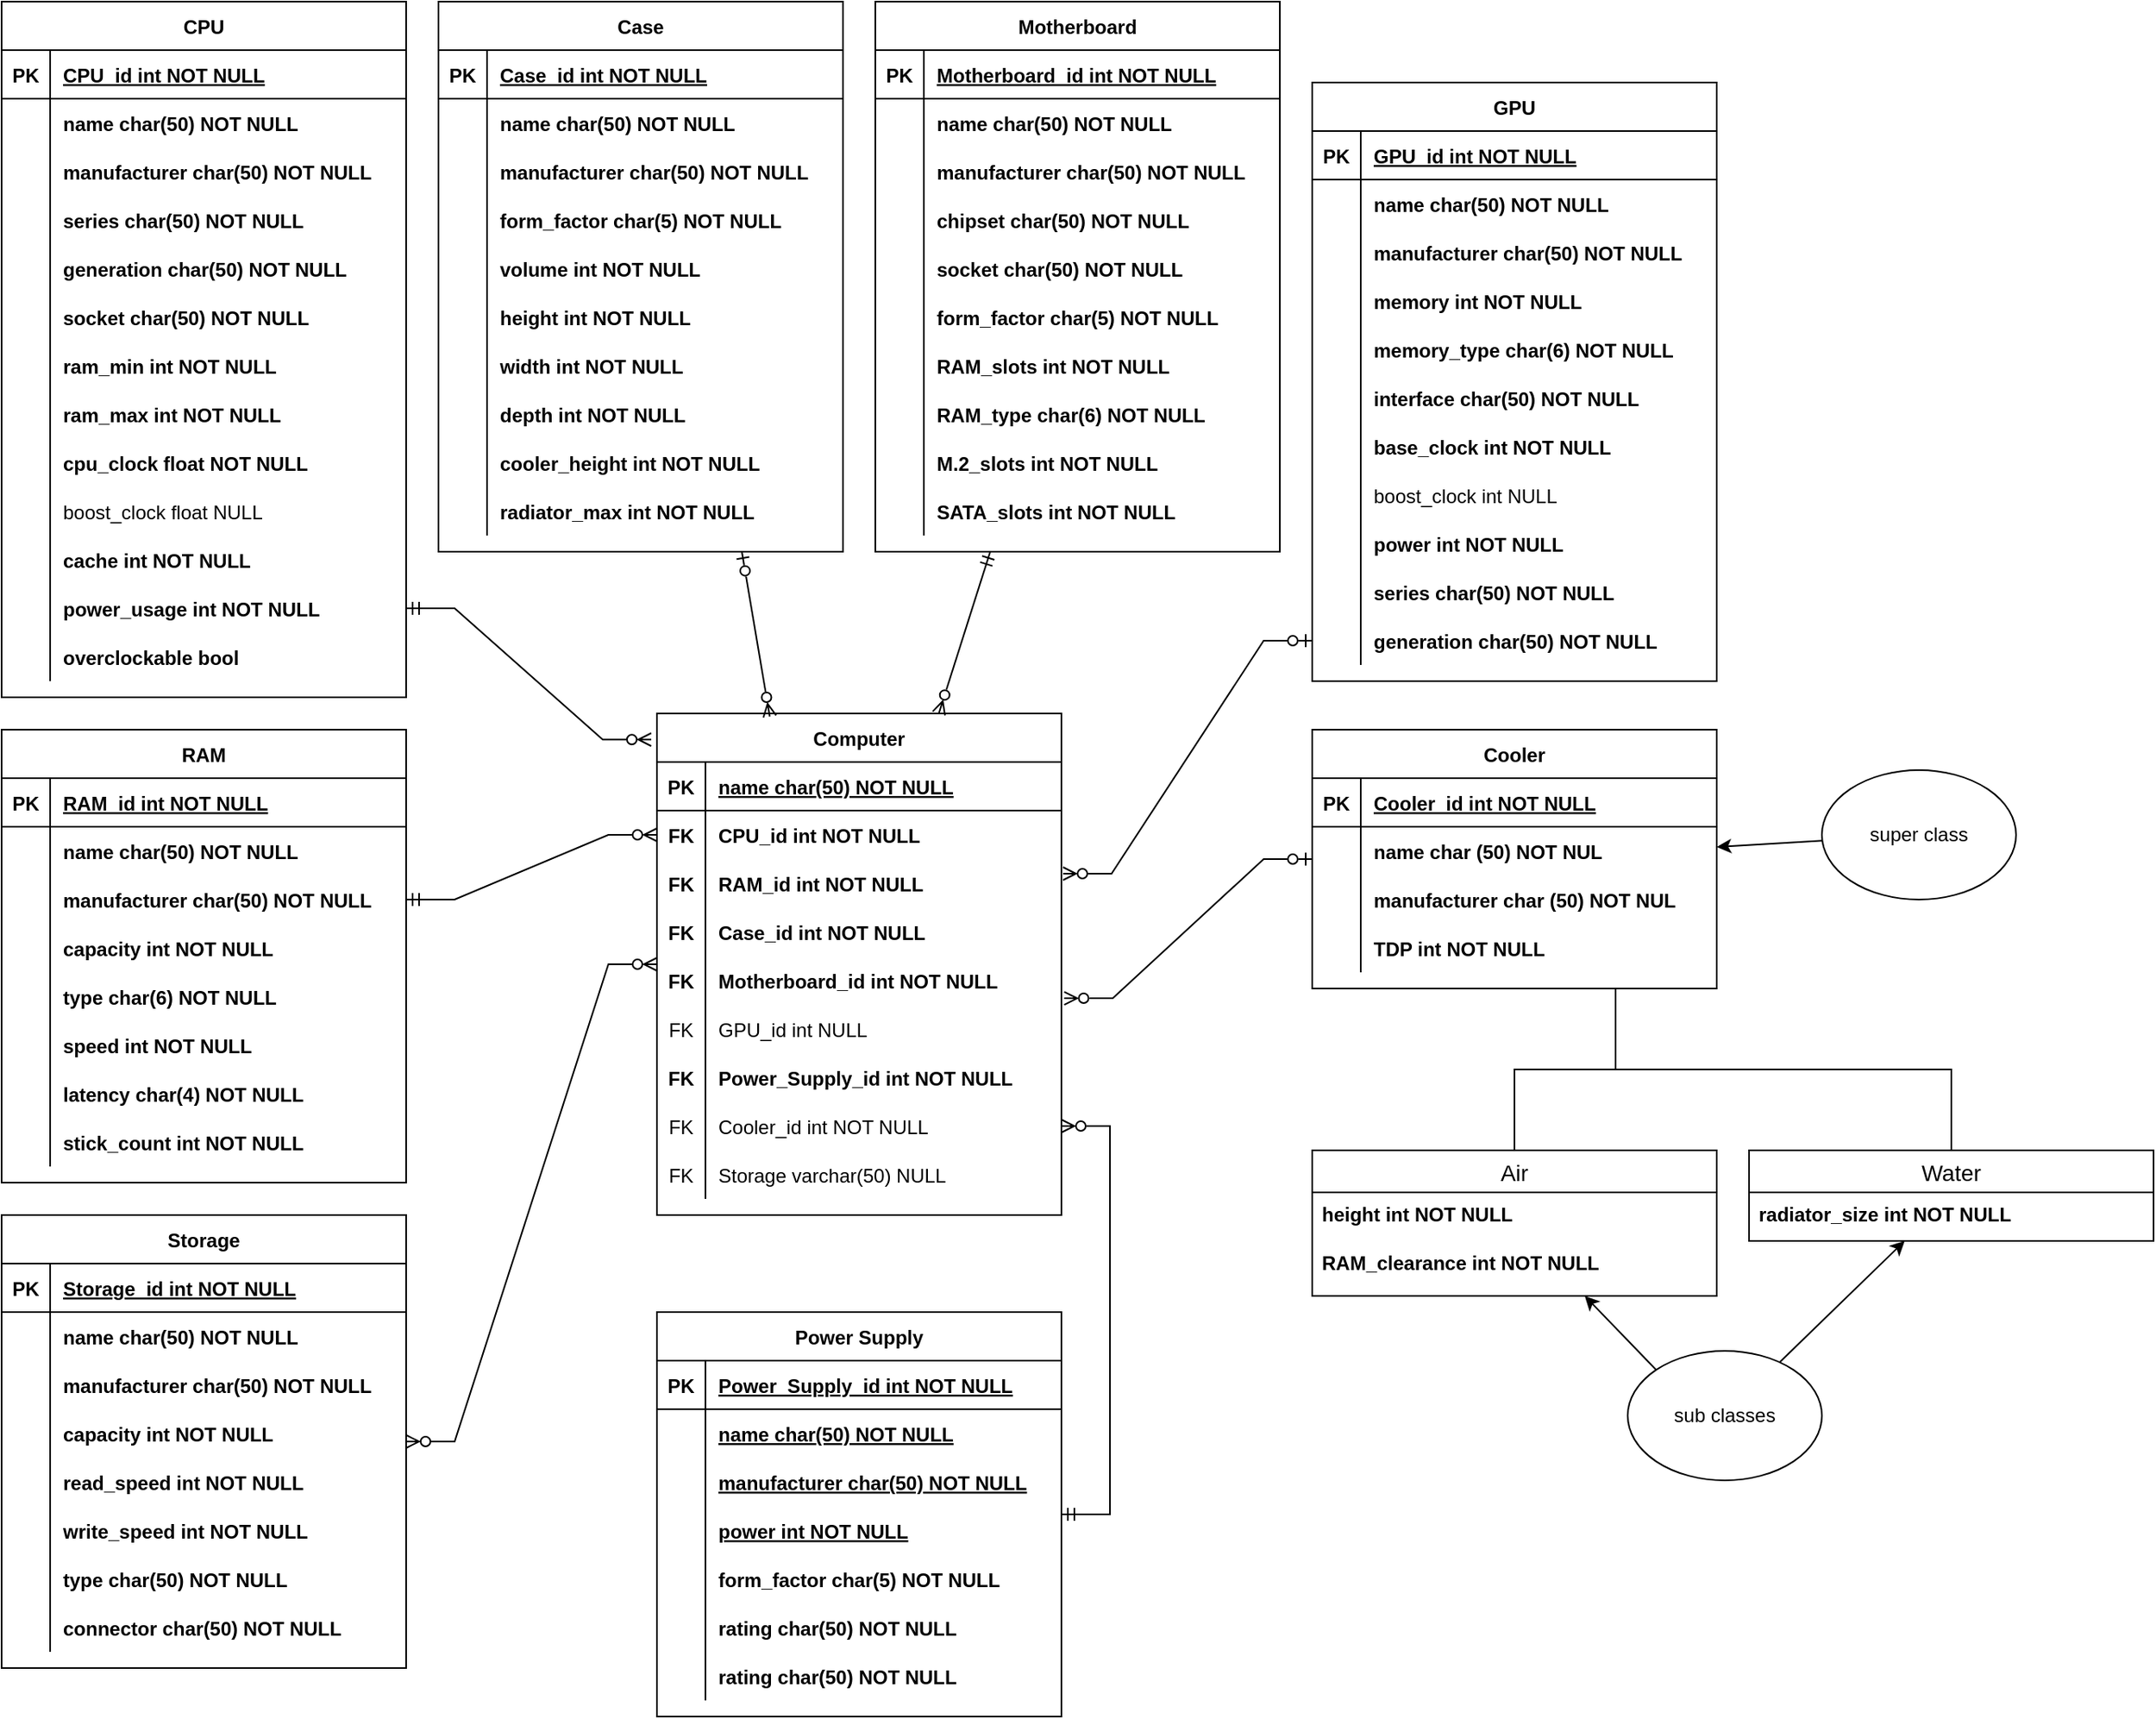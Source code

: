 <mxfile version="16.6.6" type="github">
  <diagram id="R2lEEEUBdFMjLlhIrx00" name="Page-1">
    <mxGraphModel dx="780" dy="1054" grid="1" gridSize="10" guides="1" tooltips="1" connect="1" arrows="1" fold="1" page="1" pageScale="1" pageWidth="850" pageHeight="1100" math="0" shadow="0" extFonts="Permanent Marker^https://fonts.googleapis.com/css?family=Permanent+Marker">
      <root>
        <mxCell id="0" />
        <mxCell id="1" parent="0" />
        <mxCell id="2RTHhz85UmJOmRFz-X5J-16" value="CPU" style="shape=table;startSize=30;container=1;collapsible=1;childLayout=tableLayout;fixedRows=1;rowLines=0;fontStyle=1;align=center;resizeLast=1;" vertex="1" parent="1">
          <mxGeometry x="20" y="30" width="250" height="430" as="geometry" />
        </mxCell>
        <mxCell id="2RTHhz85UmJOmRFz-X5J-17" value="" style="shape=tableRow;horizontal=0;startSize=0;swimlaneHead=0;swimlaneBody=0;fillColor=none;collapsible=0;dropTarget=0;points=[[0,0.5],[1,0.5]];portConstraint=eastwest;top=0;left=0;right=0;bottom=1;" vertex="1" parent="2RTHhz85UmJOmRFz-X5J-16">
          <mxGeometry y="30" width="250" height="30" as="geometry" />
        </mxCell>
        <mxCell id="2RTHhz85UmJOmRFz-X5J-18" value="PK" style="shape=partialRectangle;connectable=0;fillColor=none;top=0;left=0;bottom=0;right=0;fontStyle=1;overflow=hidden;" vertex="1" parent="2RTHhz85UmJOmRFz-X5J-17">
          <mxGeometry width="30" height="30" as="geometry">
            <mxRectangle width="30" height="30" as="alternateBounds" />
          </mxGeometry>
        </mxCell>
        <mxCell id="2RTHhz85UmJOmRFz-X5J-19" value="CPU_id int NOT NULL" style="shape=partialRectangle;connectable=0;fillColor=none;top=0;left=0;bottom=0;right=0;align=left;spacingLeft=6;fontStyle=5;overflow=hidden;" vertex="1" parent="2RTHhz85UmJOmRFz-X5J-17">
          <mxGeometry x="30" width="220" height="30" as="geometry">
            <mxRectangle width="220" height="30" as="alternateBounds" />
          </mxGeometry>
        </mxCell>
        <mxCell id="2RTHhz85UmJOmRFz-X5J-512" value="" style="shape=tableRow;horizontal=0;startSize=0;swimlaneHead=0;swimlaneBody=0;fillColor=none;collapsible=0;dropTarget=0;points=[[0,0.5],[1,0.5]];portConstraint=eastwest;top=0;left=0;right=0;bottom=0;" vertex="1" parent="2RTHhz85UmJOmRFz-X5J-16">
          <mxGeometry y="60" width="250" height="30" as="geometry" />
        </mxCell>
        <mxCell id="2RTHhz85UmJOmRFz-X5J-513" value="" style="shape=partialRectangle;connectable=0;fillColor=none;top=0;left=0;bottom=0;right=0;fontStyle=1;overflow=hidden;" vertex="1" parent="2RTHhz85UmJOmRFz-X5J-512">
          <mxGeometry width="30" height="30" as="geometry">
            <mxRectangle width="30" height="30" as="alternateBounds" />
          </mxGeometry>
        </mxCell>
        <mxCell id="2RTHhz85UmJOmRFz-X5J-514" value="name char(50) NOT NULL" style="shape=partialRectangle;connectable=0;fillColor=none;top=0;left=0;bottom=0;right=0;align=left;spacingLeft=6;fontStyle=1;overflow=hidden;" vertex="1" parent="2RTHhz85UmJOmRFz-X5J-512">
          <mxGeometry x="30" width="220" height="30" as="geometry">
            <mxRectangle width="220" height="30" as="alternateBounds" />
          </mxGeometry>
        </mxCell>
        <mxCell id="2RTHhz85UmJOmRFz-X5J-265" value="" style="shape=tableRow;horizontal=0;startSize=0;swimlaneHead=0;swimlaneBody=0;fillColor=none;collapsible=0;dropTarget=0;points=[[0,0.5],[1,0.5]];portConstraint=eastwest;top=0;left=0;right=0;bottom=0;" vertex="1" parent="2RTHhz85UmJOmRFz-X5J-16">
          <mxGeometry y="90" width="250" height="30" as="geometry" />
        </mxCell>
        <mxCell id="2RTHhz85UmJOmRFz-X5J-266" value="" style="shape=partialRectangle;connectable=0;fillColor=none;top=0;left=0;bottom=0;right=0;fontStyle=1;overflow=hidden;" vertex="1" parent="2RTHhz85UmJOmRFz-X5J-265">
          <mxGeometry width="30" height="30" as="geometry">
            <mxRectangle width="30" height="30" as="alternateBounds" />
          </mxGeometry>
        </mxCell>
        <mxCell id="2RTHhz85UmJOmRFz-X5J-267" value="manufacturer char(50) NOT NULL" style="shape=partialRectangle;connectable=0;fillColor=none;top=0;left=0;bottom=0;right=0;align=left;spacingLeft=6;fontStyle=1;overflow=hidden;" vertex="1" parent="2RTHhz85UmJOmRFz-X5J-265">
          <mxGeometry x="30" width="220" height="30" as="geometry">
            <mxRectangle width="220" height="30" as="alternateBounds" />
          </mxGeometry>
        </mxCell>
        <mxCell id="2RTHhz85UmJOmRFz-X5J-268" value="" style="shape=tableRow;horizontal=0;startSize=0;swimlaneHead=0;swimlaneBody=0;fillColor=none;collapsible=0;dropTarget=0;points=[[0,0.5],[1,0.5]];portConstraint=eastwest;top=0;left=0;right=0;bottom=0;" vertex="1" parent="2RTHhz85UmJOmRFz-X5J-16">
          <mxGeometry y="120" width="250" height="30" as="geometry" />
        </mxCell>
        <mxCell id="2RTHhz85UmJOmRFz-X5J-269" value="" style="shape=partialRectangle;connectable=0;fillColor=none;top=0;left=0;bottom=0;right=0;fontStyle=1;overflow=hidden;" vertex="1" parent="2RTHhz85UmJOmRFz-X5J-268">
          <mxGeometry width="30" height="30" as="geometry">
            <mxRectangle width="30" height="30" as="alternateBounds" />
          </mxGeometry>
        </mxCell>
        <mxCell id="2RTHhz85UmJOmRFz-X5J-270" value="series char(50) NOT NULL" style="shape=partialRectangle;connectable=0;fillColor=none;top=0;left=0;bottom=0;right=0;align=left;spacingLeft=6;fontStyle=1;overflow=hidden;" vertex="1" parent="2RTHhz85UmJOmRFz-X5J-268">
          <mxGeometry x="30" width="220" height="30" as="geometry">
            <mxRectangle width="220" height="30" as="alternateBounds" />
          </mxGeometry>
        </mxCell>
        <mxCell id="2RTHhz85UmJOmRFz-X5J-179" value="" style="shape=tableRow;horizontal=0;startSize=0;swimlaneHead=0;swimlaneBody=0;fillColor=none;collapsible=0;dropTarget=0;points=[[0,0.5],[1,0.5]];portConstraint=eastwest;top=0;left=0;right=0;bottom=0;" vertex="1" parent="2RTHhz85UmJOmRFz-X5J-16">
          <mxGeometry y="150" width="250" height="30" as="geometry" />
        </mxCell>
        <mxCell id="2RTHhz85UmJOmRFz-X5J-180" value="" style="shape=partialRectangle;connectable=0;fillColor=none;top=0;left=0;bottom=0;right=0;editable=1;overflow=hidden;" vertex="1" parent="2RTHhz85UmJOmRFz-X5J-179">
          <mxGeometry width="30" height="30" as="geometry">
            <mxRectangle width="30" height="30" as="alternateBounds" />
          </mxGeometry>
        </mxCell>
        <mxCell id="2RTHhz85UmJOmRFz-X5J-181" value="generation char(50) NOT NULL" style="shape=partialRectangle;connectable=0;fillColor=none;top=0;left=0;bottom=0;right=0;align=left;spacingLeft=6;overflow=hidden;fontStyle=1" vertex="1" parent="2RTHhz85UmJOmRFz-X5J-179">
          <mxGeometry x="30" width="220" height="30" as="geometry">
            <mxRectangle width="220" height="30" as="alternateBounds" />
          </mxGeometry>
        </mxCell>
        <mxCell id="2RTHhz85UmJOmRFz-X5J-23" value="" style="shape=tableRow;horizontal=0;startSize=0;swimlaneHead=0;swimlaneBody=0;fillColor=none;collapsible=0;dropTarget=0;points=[[0,0.5],[1,0.5]];portConstraint=eastwest;top=0;left=0;right=0;bottom=0;" vertex="1" parent="2RTHhz85UmJOmRFz-X5J-16">
          <mxGeometry y="180" width="250" height="30" as="geometry" />
        </mxCell>
        <mxCell id="2RTHhz85UmJOmRFz-X5J-24" value="" style="shape=partialRectangle;connectable=0;fillColor=none;top=0;left=0;bottom=0;right=0;editable=1;overflow=hidden;" vertex="1" parent="2RTHhz85UmJOmRFz-X5J-23">
          <mxGeometry width="30" height="30" as="geometry">
            <mxRectangle width="30" height="30" as="alternateBounds" />
          </mxGeometry>
        </mxCell>
        <mxCell id="2RTHhz85UmJOmRFz-X5J-25" value="socket char(50) NOT NULL" style="shape=partialRectangle;connectable=0;fillColor=none;top=0;left=0;bottom=0;right=0;align=left;spacingLeft=6;overflow=hidden;fontStyle=1" vertex="1" parent="2RTHhz85UmJOmRFz-X5J-23">
          <mxGeometry x="30" width="220" height="30" as="geometry">
            <mxRectangle width="220" height="30" as="alternateBounds" />
          </mxGeometry>
        </mxCell>
        <mxCell id="2RTHhz85UmJOmRFz-X5J-26" value="" style="shape=tableRow;horizontal=0;startSize=0;swimlaneHead=0;swimlaneBody=0;fillColor=none;collapsible=0;dropTarget=0;points=[[0,0.5],[1,0.5]];portConstraint=eastwest;top=0;left=0;right=0;bottom=0;" vertex="1" parent="2RTHhz85UmJOmRFz-X5J-16">
          <mxGeometry y="210" width="250" height="30" as="geometry" />
        </mxCell>
        <mxCell id="2RTHhz85UmJOmRFz-X5J-27" value="" style="shape=partialRectangle;connectable=0;fillColor=none;top=0;left=0;bottom=0;right=0;editable=1;overflow=hidden;" vertex="1" parent="2RTHhz85UmJOmRFz-X5J-26">
          <mxGeometry width="30" height="30" as="geometry">
            <mxRectangle width="30" height="30" as="alternateBounds" />
          </mxGeometry>
        </mxCell>
        <mxCell id="2RTHhz85UmJOmRFz-X5J-28" value="ram_min int NOT NULL" style="shape=partialRectangle;connectable=0;fillColor=none;top=0;left=0;bottom=0;right=0;align=left;spacingLeft=6;overflow=hidden;fontStyle=1" vertex="1" parent="2RTHhz85UmJOmRFz-X5J-26">
          <mxGeometry x="30" width="220" height="30" as="geometry">
            <mxRectangle width="220" height="30" as="alternateBounds" />
          </mxGeometry>
        </mxCell>
        <mxCell id="2RTHhz85UmJOmRFz-X5J-29" value="" style="shape=tableRow;horizontal=0;startSize=0;swimlaneHead=0;swimlaneBody=0;fillColor=none;collapsible=0;dropTarget=0;points=[[0,0.5],[1,0.5]];portConstraint=eastwest;top=0;left=0;right=0;bottom=0;" vertex="1" parent="2RTHhz85UmJOmRFz-X5J-16">
          <mxGeometry y="240" width="250" height="30" as="geometry" />
        </mxCell>
        <mxCell id="2RTHhz85UmJOmRFz-X5J-30" value=" " style="shape=partialRectangle;connectable=0;fillColor=none;top=0;left=0;bottom=0;right=0;editable=1;overflow=hidden;" vertex="1" parent="2RTHhz85UmJOmRFz-X5J-29">
          <mxGeometry width="30" height="30" as="geometry">
            <mxRectangle width="30" height="30" as="alternateBounds" />
          </mxGeometry>
        </mxCell>
        <mxCell id="2RTHhz85UmJOmRFz-X5J-31" value="ram_max int NOT NULL" style="shape=partialRectangle;connectable=0;fillColor=none;top=0;left=0;bottom=0;right=0;align=left;spacingLeft=6;overflow=hidden;fontStyle=1" vertex="1" parent="2RTHhz85UmJOmRFz-X5J-29">
          <mxGeometry x="30" width="220" height="30" as="geometry">
            <mxRectangle width="220" height="30" as="alternateBounds" />
          </mxGeometry>
        </mxCell>
        <mxCell id="2RTHhz85UmJOmRFz-X5J-32" value="" style="shape=tableRow;horizontal=0;startSize=0;swimlaneHead=0;swimlaneBody=0;fillColor=none;collapsible=0;dropTarget=0;points=[[0,0.5],[1,0.5]];portConstraint=eastwest;top=0;left=0;right=0;bottom=0;" vertex="1" parent="2RTHhz85UmJOmRFz-X5J-16">
          <mxGeometry y="270" width="250" height="30" as="geometry" />
        </mxCell>
        <mxCell id="2RTHhz85UmJOmRFz-X5J-33" value=" " style="shape=partialRectangle;connectable=0;fillColor=none;top=0;left=0;bottom=0;right=0;editable=1;overflow=hidden;" vertex="1" parent="2RTHhz85UmJOmRFz-X5J-32">
          <mxGeometry width="30" height="30" as="geometry">
            <mxRectangle width="30" height="30" as="alternateBounds" />
          </mxGeometry>
        </mxCell>
        <mxCell id="2RTHhz85UmJOmRFz-X5J-34" value="cpu_clock float NOT NULL" style="shape=partialRectangle;connectable=0;fillColor=none;top=0;left=0;bottom=0;right=0;align=left;spacingLeft=6;overflow=hidden;fontStyle=1" vertex="1" parent="2RTHhz85UmJOmRFz-X5J-32">
          <mxGeometry x="30" width="220" height="30" as="geometry">
            <mxRectangle width="220" height="30" as="alternateBounds" />
          </mxGeometry>
        </mxCell>
        <mxCell id="2RTHhz85UmJOmRFz-X5J-35" value="" style="shape=tableRow;horizontal=0;startSize=0;swimlaneHead=0;swimlaneBody=0;fillColor=none;collapsible=0;dropTarget=0;points=[[0,0.5],[1,0.5]];portConstraint=eastwest;top=0;left=0;right=0;bottom=0;" vertex="1" parent="2RTHhz85UmJOmRFz-X5J-16">
          <mxGeometry y="300" width="250" height="30" as="geometry" />
        </mxCell>
        <mxCell id="2RTHhz85UmJOmRFz-X5J-36" value=" " style="shape=partialRectangle;connectable=0;fillColor=none;top=0;left=0;bottom=0;right=0;editable=1;overflow=hidden;" vertex="1" parent="2RTHhz85UmJOmRFz-X5J-35">
          <mxGeometry width="30" height="30" as="geometry">
            <mxRectangle width="30" height="30" as="alternateBounds" />
          </mxGeometry>
        </mxCell>
        <mxCell id="2RTHhz85UmJOmRFz-X5J-37" value="boost_clock float NULL" style="shape=partialRectangle;connectable=0;fillColor=none;top=0;left=0;bottom=0;right=0;align=left;spacingLeft=6;overflow=hidden;" vertex="1" parent="2RTHhz85UmJOmRFz-X5J-35">
          <mxGeometry x="30" width="220" height="30" as="geometry">
            <mxRectangle width="220" height="30" as="alternateBounds" />
          </mxGeometry>
        </mxCell>
        <mxCell id="2RTHhz85UmJOmRFz-X5J-38" value="" style="shape=tableRow;horizontal=0;startSize=0;swimlaneHead=0;swimlaneBody=0;fillColor=none;collapsible=0;dropTarget=0;points=[[0,0.5],[1,0.5]];portConstraint=eastwest;top=0;left=0;right=0;bottom=0;" vertex="1" parent="2RTHhz85UmJOmRFz-X5J-16">
          <mxGeometry y="330" width="250" height="30" as="geometry" />
        </mxCell>
        <mxCell id="2RTHhz85UmJOmRFz-X5J-39" value=" " style="shape=partialRectangle;connectable=0;fillColor=none;top=0;left=0;bottom=0;right=0;editable=1;overflow=hidden;" vertex="1" parent="2RTHhz85UmJOmRFz-X5J-38">
          <mxGeometry width="30" height="30" as="geometry">
            <mxRectangle width="30" height="30" as="alternateBounds" />
          </mxGeometry>
        </mxCell>
        <mxCell id="2RTHhz85UmJOmRFz-X5J-40" value="cache int NOT NULL" style="shape=partialRectangle;connectable=0;fillColor=none;top=0;left=0;bottom=0;right=0;align=left;spacingLeft=6;overflow=hidden;fontStyle=1" vertex="1" parent="2RTHhz85UmJOmRFz-X5J-38">
          <mxGeometry x="30" width="220" height="30" as="geometry">
            <mxRectangle width="220" height="30" as="alternateBounds" />
          </mxGeometry>
        </mxCell>
        <mxCell id="2RTHhz85UmJOmRFz-X5J-41" value="" style="shape=tableRow;horizontal=0;startSize=0;swimlaneHead=0;swimlaneBody=0;fillColor=none;collapsible=0;dropTarget=0;points=[[0,0.5],[1,0.5]];portConstraint=eastwest;top=0;left=0;right=0;bottom=0;" vertex="1" parent="2RTHhz85UmJOmRFz-X5J-16">
          <mxGeometry y="360" width="250" height="30" as="geometry" />
        </mxCell>
        <mxCell id="2RTHhz85UmJOmRFz-X5J-42" value=" " style="shape=partialRectangle;connectable=0;fillColor=none;top=0;left=0;bottom=0;right=0;editable=1;overflow=hidden;" vertex="1" parent="2RTHhz85UmJOmRFz-X5J-41">
          <mxGeometry width="30" height="30" as="geometry">
            <mxRectangle width="30" height="30" as="alternateBounds" />
          </mxGeometry>
        </mxCell>
        <mxCell id="2RTHhz85UmJOmRFz-X5J-43" value="power_usage int NOT NULL" style="shape=partialRectangle;connectable=0;fillColor=none;top=0;left=0;bottom=0;right=0;align=left;spacingLeft=6;overflow=hidden;fontStyle=1" vertex="1" parent="2RTHhz85UmJOmRFz-X5J-41">
          <mxGeometry x="30" width="220" height="30" as="geometry">
            <mxRectangle width="220" height="30" as="alternateBounds" />
          </mxGeometry>
        </mxCell>
        <mxCell id="2RTHhz85UmJOmRFz-X5J-44" value="" style="shape=tableRow;horizontal=0;startSize=0;swimlaneHead=0;swimlaneBody=0;fillColor=none;collapsible=0;dropTarget=0;points=[[0,0.5],[1,0.5]];portConstraint=eastwest;top=0;left=0;right=0;bottom=0;" vertex="1" parent="2RTHhz85UmJOmRFz-X5J-16">
          <mxGeometry y="390" width="250" height="30" as="geometry" />
        </mxCell>
        <mxCell id="2RTHhz85UmJOmRFz-X5J-45" value=" " style="shape=partialRectangle;connectable=0;fillColor=none;top=0;left=0;bottom=0;right=0;editable=1;overflow=hidden;" vertex="1" parent="2RTHhz85UmJOmRFz-X5J-44">
          <mxGeometry width="30" height="30" as="geometry">
            <mxRectangle width="30" height="30" as="alternateBounds" />
          </mxGeometry>
        </mxCell>
        <mxCell id="2RTHhz85UmJOmRFz-X5J-46" value="overclockable bool" style="shape=partialRectangle;connectable=0;fillColor=none;top=0;left=0;bottom=0;right=0;align=left;spacingLeft=6;overflow=hidden;fontStyle=1" vertex="1" parent="2RTHhz85UmJOmRFz-X5J-44">
          <mxGeometry x="30" width="220" height="30" as="geometry">
            <mxRectangle width="220" height="30" as="alternateBounds" />
          </mxGeometry>
        </mxCell>
        <mxCell id="2RTHhz85UmJOmRFz-X5J-47" value="RAM" style="shape=table;startSize=30;container=1;collapsible=1;childLayout=tableLayout;fixedRows=1;rowLines=0;fontStyle=1;align=center;resizeLast=1;" vertex="1" parent="1">
          <mxGeometry x="20" y="480" width="250" height="280" as="geometry" />
        </mxCell>
        <mxCell id="2RTHhz85UmJOmRFz-X5J-48" value="" style="shape=tableRow;horizontal=0;startSize=0;swimlaneHead=0;swimlaneBody=0;fillColor=none;collapsible=0;dropTarget=0;points=[[0,0.5],[1,0.5]];portConstraint=eastwest;top=0;left=0;right=0;bottom=1;" vertex="1" parent="2RTHhz85UmJOmRFz-X5J-47">
          <mxGeometry y="30" width="250" height="30" as="geometry" />
        </mxCell>
        <mxCell id="2RTHhz85UmJOmRFz-X5J-49" value="PK" style="shape=partialRectangle;connectable=0;fillColor=none;top=0;left=0;bottom=0;right=0;fontStyle=1;overflow=hidden;" vertex="1" parent="2RTHhz85UmJOmRFz-X5J-48">
          <mxGeometry width="30" height="30" as="geometry">
            <mxRectangle width="30" height="30" as="alternateBounds" />
          </mxGeometry>
        </mxCell>
        <mxCell id="2RTHhz85UmJOmRFz-X5J-50" value="RAM_id int NOT NULL" style="shape=partialRectangle;connectable=0;fillColor=none;top=0;left=0;bottom=0;right=0;align=left;spacingLeft=6;fontStyle=5;overflow=hidden;" vertex="1" parent="2RTHhz85UmJOmRFz-X5J-48">
          <mxGeometry x="30" width="220" height="30" as="geometry">
            <mxRectangle width="220" height="30" as="alternateBounds" />
          </mxGeometry>
        </mxCell>
        <mxCell id="2RTHhz85UmJOmRFz-X5J-515" value="" style="shape=tableRow;horizontal=0;startSize=0;swimlaneHead=0;swimlaneBody=0;fillColor=none;collapsible=0;dropTarget=0;points=[[0,0.5],[1,0.5]];portConstraint=eastwest;top=0;left=0;right=0;bottom=0&#xa;;" vertex="1" parent="2RTHhz85UmJOmRFz-X5J-47">
          <mxGeometry y="60" width="250" height="30" as="geometry" />
        </mxCell>
        <mxCell id="2RTHhz85UmJOmRFz-X5J-516" value="" style="shape=partialRectangle;connectable=0;fillColor=none;top=0;left=0;bottom=0;right=0;fontStyle=1;overflow=hidden;" vertex="1" parent="2RTHhz85UmJOmRFz-X5J-515">
          <mxGeometry width="30" height="30" as="geometry">
            <mxRectangle width="30" height="30" as="alternateBounds" />
          </mxGeometry>
        </mxCell>
        <mxCell id="2RTHhz85UmJOmRFz-X5J-517" value="name char(50) NOT NULL" style="shape=partialRectangle;connectable=0;fillColor=none;top=0;left=0;bottom=0;right=0;align=left;spacingLeft=6;fontStyle=1;overflow=hidden;" vertex="1" parent="2RTHhz85UmJOmRFz-X5J-515">
          <mxGeometry x="30" width="220" height="30" as="geometry">
            <mxRectangle width="220" height="30" as="alternateBounds" />
          </mxGeometry>
        </mxCell>
        <mxCell id="2RTHhz85UmJOmRFz-X5J-280" value="" style="shape=tableRow;horizontal=0;startSize=0;swimlaneHead=0;swimlaneBody=0;fillColor=none;collapsible=0;dropTarget=0;points=[[0,0.5],[1,0.5]];portConstraint=eastwest;top=0;left=0;right=0;bottom=0;" vertex="1" parent="2RTHhz85UmJOmRFz-X5J-47">
          <mxGeometry y="90" width="250" height="30" as="geometry" />
        </mxCell>
        <mxCell id="2RTHhz85UmJOmRFz-X5J-281" value="" style="shape=partialRectangle;connectable=0;fillColor=none;top=0;left=0;bottom=0;right=0;fontStyle=1;overflow=hidden;" vertex="1" parent="2RTHhz85UmJOmRFz-X5J-280">
          <mxGeometry width="30" height="30" as="geometry">
            <mxRectangle width="30" height="30" as="alternateBounds" />
          </mxGeometry>
        </mxCell>
        <mxCell id="2RTHhz85UmJOmRFz-X5J-282" value="manufacturer char(50) NOT NULL" style="shape=partialRectangle;connectable=0;fillColor=none;top=0;left=0;bottom=0;right=0;align=left;spacingLeft=6;fontStyle=1;overflow=hidden;" vertex="1" parent="2RTHhz85UmJOmRFz-X5J-280">
          <mxGeometry x="30" width="220" height="30" as="geometry">
            <mxRectangle width="220" height="30" as="alternateBounds" />
          </mxGeometry>
        </mxCell>
        <mxCell id="2RTHhz85UmJOmRFz-X5J-51" value="" style="shape=tableRow;horizontal=0;startSize=0;swimlaneHead=0;swimlaneBody=0;fillColor=none;collapsible=0;dropTarget=0;points=[[0,0.5],[1,0.5]];portConstraint=eastwest;top=0;left=0;right=0;bottom=0;" vertex="1" parent="2RTHhz85UmJOmRFz-X5J-47">
          <mxGeometry y="120" width="250" height="30" as="geometry" />
        </mxCell>
        <mxCell id="2RTHhz85UmJOmRFz-X5J-52" value="" style="shape=partialRectangle;connectable=0;fillColor=none;top=0;left=0;bottom=0;right=0;editable=1;overflow=hidden;" vertex="1" parent="2RTHhz85UmJOmRFz-X5J-51">
          <mxGeometry width="30" height="30" as="geometry">
            <mxRectangle width="30" height="30" as="alternateBounds" />
          </mxGeometry>
        </mxCell>
        <mxCell id="2RTHhz85UmJOmRFz-X5J-53" value="capacity int NOT NULL" style="shape=partialRectangle;connectable=0;fillColor=none;top=0;left=0;bottom=0;right=0;align=left;spacingLeft=6;overflow=hidden;fontStyle=1" vertex="1" parent="2RTHhz85UmJOmRFz-X5J-51">
          <mxGeometry x="30" width="220" height="30" as="geometry">
            <mxRectangle width="220" height="30" as="alternateBounds" />
          </mxGeometry>
        </mxCell>
        <mxCell id="2RTHhz85UmJOmRFz-X5J-63" value="" style="shape=tableRow;horizontal=0;startSize=0;swimlaneHead=0;swimlaneBody=0;fillColor=none;collapsible=0;dropTarget=0;points=[[0,0.5],[1,0.5]];portConstraint=eastwest;top=0;left=0;right=0;bottom=0;" vertex="1" parent="2RTHhz85UmJOmRFz-X5J-47">
          <mxGeometry y="150" width="250" height="30" as="geometry" />
        </mxCell>
        <mxCell id="2RTHhz85UmJOmRFz-X5J-64" value="" style="shape=partialRectangle;connectable=0;fillColor=none;top=0;left=0;bottom=0;right=0;editable=1;overflow=hidden;" vertex="1" parent="2RTHhz85UmJOmRFz-X5J-63">
          <mxGeometry width="30" height="30" as="geometry">
            <mxRectangle width="30" height="30" as="alternateBounds" />
          </mxGeometry>
        </mxCell>
        <mxCell id="2RTHhz85UmJOmRFz-X5J-65" value="type char(6) NOT NULL" style="shape=partialRectangle;connectable=0;fillColor=none;top=0;left=0;bottom=0;right=0;align=left;spacingLeft=6;overflow=hidden;fontStyle=1" vertex="1" parent="2RTHhz85UmJOmRFz-X5J-63">
          <mxGeometry x="30" width="220" height="30" as="geometry">
            <mxRectangle width="220" height="30" as="alternateBounds" />
          </mxGeometry>
        </mxCell>
        <mxCell id="2RTHhz85UmJOmRFz-X5J-54" value="" style="shape=tableRow;horizontal=0;startSize=0;swimlaneHead=0;swimlaneBody=0;fillColor=none;collapsible=0;dropTarget=0;points=[[0,0.5],[1,0.5]];portConstraint=eastwest;top=0;left=0;right=0;bottom=0;" vertex="1" parent="2RTHhz85UmJOmRFz-X5J-47">
          <mxGeometry y="180" width="250" height="30" as="geometry" />
        </mxCell>
        <mxCell id="2RTHhz85UmJOmRFz-X5J-55" value="" style="shape=partialRectangle;connectable=0;fillColor=none;top=0;left=0;bottom=0;right=0;editable=1;overflow=hidden;" vertex="1" parent="2RTHhz85UmJOmRFz-X5J-54">
          <mxGeometry width="30" height="30" as="geometry">
            <mxRectangle width="30" height="30" as="alternateBounds" />
          </mxGeometry>
        </mxCell>
        <mxCell id="2RTHhz85UmJOmRFz-X5J-56" value="speed int NOT NULL" style="shape=partialRectangle;connectable=0;fillColor=none;top=0;left=0;bottom=0;right=0;align=left;spacingLeft=6;overflow=hidden;fontStyle=1" vertex="1" parent="2RTHhz85UmJOmRFz-X5J-54">
          <mxGeometry x="30" width="220" height="30" as="geometry">
            <mxRectangle width="220" height="30" as="alternateBounds" />
          </mxGeometry>
        </mxCell>
        <mxCell id="2RTHhz85UmJOmRFz-X5J-60" value="" style="shape=tableRow;horizontal=0;startSize=0;swimlaneHead=0;swimlaneBody=0;fillColor=none;collapsible=0;dropTarget=0;points=[[0,0.5],[1,0.5]];portConstraint=eastwest;top=0;left=0;right=0;bottom=0;" vertex="1" parent="2RTHhz85UmJOmRFz-X5J-47">
          <mxGeometry y="210" width="250" height="30" as="geometry" />
        </mxCell>
        <mxCell id="2RTHhz85UmJOmRFz-X5J-61" value="" style="shape=partialRectangle;connectable=0;fillColor=none;top=0;left=0;bottom=0;right=0;editable=1;overflow=hidden;" vertex="1" parent="2RTHhz85UmJOmRFz-X5J-60">
          <mxGeometry width="30" height="30" as="geometry">
            <mxRectangle width="30" height="30" as="alternateBounds" />
          </mxGeometry>
        </mxCell>
        <mxCell id="2RTHhz85UmJOmRFz-X5J-62" value="latency char(4) NOT NULL" style="shape=partialRectangle;connectable=0;fillColor=none;top=0;left=0;bottom=0;right=0;align=left;spacingLeft=6;overflow=hidden;fontStyle=1" vertex="1" parent="2RTHhz85UmJOmRFz-X5J-60">
          <mxGeometry x="30" width="220" height="30" as="geometry">
            <mxRectangle width="220" height="30" as="alternateBounds" />
          </mxGeometry>
        </mxCell>
        <mxCell id="2RTHhz85UmJOmRFz-X5J-66" value="" style="shape=tableRow;horizontal=0;startSize=0;swimlaneHead=0;swimlaneBody=0;fillColor=none;collapsible=0;dropTarget=0;points=[[0,0.5],[1,0.5]];portConstraint=eastwest;top=0;left=0;right=0;bottom=0;" vertex="1" parent="2RTHhz85UmJOmRFz-X5J-47">
          <mxGeometry y="240" width="250" height="30" as="geometry" />
        </mxCell>
        <mxCell id="2RTHhz85UmJOmRFz-X5J-67" value="" style="shape=partialRectangle;connectable=0;fillColor=none;top=0;left=0;bottom=0;right=0;editable=1;overflow=hidden;" vertex="1" parent="2RTHhz85UmJOmRFz-X5J-66">
          <mxGeometry width="30" height="30" as="geometry">
            <mxRectangle width="30" height="30" as="alternateBounds" />
          </mxGeometry>
        </mxCell>
        <mxCell id="2RTHhz85UmJOmRFz-X5J-68" value="stick_count int NOT NULL" style="shape=partialRectangle;connectable=0;fillColor=none;top=0;left=0;bottom=0;right=0;align=left;spacingLeft=6;overflow=hidden;fontStyle=1" vertex="1" parent="2RTHhz85UmJOmRFz-X5J-66">
          <mxGeometry x="30" width="220" height="30" as="geometry">
            <mxRectangle width="220" height="30" as="alternateBounds" />
          </mxGeometry>
        </mxCell>
        <mxCell id="2RTHhz85UmJOmRFz-X5J-69" value="Motherboard" style="shape=table;startSize=30;container=1;collapsible=1;childLayout=tableLayout;fixedRows=1;rowLines=0;fontStyle=1;align=center;resizeLast=1;" vertex="1" parent="1">
          <mxGeometry x="560" y="30" width="250" height="340" as="geometry" />
        </mxCell>
        <mxCell id="2RTHhz85UmJOmRFz-X5J-70" value="" style="shape=tableRow;horizontal=0;startSize=0;swimlaneHead=0;swimlaneBody=0;fillColor=none;collapsible=0;dropTarget=0;points=[[0,0.5],[1,0.5]];portConstraint=eastwest;top=0;left=0;right=0;bottom=1;" vertex="1" parent="2RTHhz85UmJOmRFz-X5J-69">
          <mxGeometry y="30" width="250" height="30" as="geometry" />
        </mxCell>
        <mxCell id="2RTHhz85UmJOmRFz-X5J-71" value="PK" style="shape=partialRectangle;connectable=0;fillColor=none;top=0;left=0;bottom=0;right=0;fontStyle=1;overflow=hidden;" vertex="1" parent="2RTHhz85UmJOmRFz-X5J-70">
          <mxGeometry width="30" height="30" as="geometry">
            <mxRectangle width="30" height="30" as="alternateBounds" />
          </mxGeometry>
        </mxCell>
        <mxCell id="2RTHhz85UmJOmRFz-X5J-72" value="Motherboard_id int NOT NULL" style="shape=partialRectangle;connectable=0;fillColor=none;top=0;left=0;bottom=0;right=0;align=left;spacingLeft=6;fontStyle=5;overflow=hidden;" vertex="1" parent="2RTHhz85UmJOmRFz-X5J-70">
          <mxGeometry x="30" width="220" height="30" as="geometry">
            <mxRectangle width="220" height="30" as="alternateBounds" />
          </mxGeometry>
        </mxCell>
        <mxCell id="2RTHhz85UmJOmRFz-X5J-524" value="" style="shape=tableRow;horizontal=0;startSize=0;swimlaneHead=0;swimlaneBody=0;fillColor=none;collapsible=0;dropTarget=0;points=[[0,0.5],[1,0.5]];portConstraint=eastwest;top=0;left=0;right=0;bottom=0;" vertex="1" parent="2RTHhz85UmJOmRFz-X5J-69">
          <mxGeometry y="60" width="250" height="30" as="geometry" />
        </mxCell>
        <mxCell id="2RTHhz85UmJOmRFz-X5J-525" value="" style="shape=partialRectangle;connectable=0;fillColor=none;top=0;left=0;bottom=0;right=0;fontStyle=1;overflow=hidden;" vertex="1" parent="2RTHhz85UmJOmRFz-X5J-524">
          <mxGeometry width="30" height="30" as="geometry">
            <mxRectangle width="30" height="30" as="alternateBounds" />
          </mxGeometry>
        </mxCell>
        <mxCell id="2RTHhz85UmJOmRFz-X5J-526" value="name char(50) NOT NULL" style="shape=partialRectangle;connectable=0;fillColor=none;top=0;left=0;bottom=0;right=0;align=left;spacingLeft=6;fontStyle=1;overflow=hidden;" vertex="1" parent="2RTHhz85UmJOmRFz-X5J-524">
          <mxGeometry x="30" width="220" height="30" as="geometry">
            <mxRectangle width="220" height="30" as="alternateBounds" />
          </mxGeometry>
        </mxCell>
        <mxCell id="2RTHhz85UmJOmRFz-X5J-373" value="" style="shape=tableRow;horizontal=0;startSize=0;swimlaneHead=0;swimlaneBody=0;fillColor=none;collapsible=0;dropTarget=0;points=[[0,0.5],[1,0.5]];portConstraint=eastwest;top=0;left=0;right=0;bottom=0;" vertex="1" parent="2RTHhz85UmJOmRFz-X5J-69">
          <mxGeometry y="90" width="250" height="30" as="geometry" />
        </mxCell>
        <mxCell id="2RTHhz85UmJOmRFz-X5J-374" value="" style="shape=partialRectangle;connectable=0;fillColor=none;top=0;left=0;bottom=0;right=0;fontStyle=1;overflow=hidden;" vertex="1" parent="2RTHhz85UmJOmRFz-X5J-373">
          <mxGeometry width="30" height="30" as="geometry">
            <mxRectangle width="30" height="30" as="alternateBounds" />
          </mxGeometry>
        </mxCell>
        <mxCell id="2RTHhz85UmJOmRFz-X5J-375" value="manufacturer char(50) NOT NULL" style="shape=partialRectangle;connectable=0;fillColor=none;top=0;left=0;bottom=0;right=0;align=left;spacingLeft=6;fontStyle=1;overflow=hidden;" vertex="1" parent="2RTHhz85UmJOmRFz-X5J-373">
          <mxGeometry x="30" width="220" height="30" as="geometry">
            <mxRectangle width="220" height="30" as="alternateBounds" />
          </mxGeometry>
        </mxCell>
        <mxCell id="2RTHhz85UmJOmRFz-X5J-376" value="" style="shape=tableRow;horizontal=0;startSize=0;swimlaneHead=0;swimlaneBody=0;fillColor=none;collapsible=0;dropTarget=0;points=[[0,0.5],[1,0.5]];portConstraint=eastwest;top=0;left=0;right=0;bottom=0&#xa;;" vertex="1" parent="2RTHhz85UmJOmRFz-X5J-69">
          <mxGeometry y="120" width="250" height="30" as="geometry" />
        </mxCell>
        <mxCell id="2RTHhz85UmJOmRFz-X5J-377" value="" style="shape=partialRectangle;connectable=0;fillColor=none;top=0;left=0;bottom=0;right=0;fontStyle=1;overflow=hidden;" vertex="1" parent="2RTHhz85UmJOmRFz-X5J-376">
          <mxGeometry width="30" height="30" as="geometry">
            <mxRectangle width="30" height="30" as="alternateBounds" />
          </mxGeometry>
        </mxCell>
        <mxCell id="2RTHhz85UmJOmRFz-X5J-378" value="chipset char(50) NOT NULL" style="shape=partialRectangle;connectable=0;fillColor=none;top=0;left=0;bottom=0;right=0;align=left;spacingLeft=6;fontStyle=1;overflow=hidden;" vertex="1" parent="2RTHhz85UmJOmRFz-X5J-376">
          <mxGeometry x="30" width="220" height="30" as="geometry">
            <mxRectangle width="220" height="30" as="alternateBounds" />
          </mxGeometry>
        </mxCell>
        <mxCell id="2RTHhz85UmJOmRFz-X5J-79" value="" style="shape=tableRow;horizontal=0;startSize=0;swimlaneHead=0;swimlaneBody=0;fillColor=none;collapsible=0;dropTarget=0;points=[[0,0.5],[1,0.5]];portConstraint=eastwest;top=0;left=0;right=0;bottom=0;" vertex="1" parent="2RTHhz85UmJOmRFz-X5J-69">
          <mxGeometry y="150" width="250" height="30" as="geometry" />
        </mxCell>
        <mxCell id="2RTHhz85UmJOmRFz-X5J-80" value="" style="shape=partialRectangle;connectable=0;fillColor=none;top=0;left=0;bottom=0;right=0;editable=1;overflow=hidden;" vertex="1" parent="2RTHhz85UmJOmRFz-X5J-79">
          <mxGeometry width="30" height="30" as="geometry">
            <mxRectangle width="30" height="30" as="alternateBounds" />
          </mxGeometry>
        </mxCell>
        <mxCell id="2RTHhz85UmJOmRFz-X5J-81" value="socket char(50) NOT NULL" style="shape=partialRectangle;connectable=0;fillColor=none;top=0;left=0;bottom=0;right=0;align=left;spacingLeft=6;overflow=hidden;fontStyle=1" vertex="1" parent="2RTHhz85UmJOmRFz-X5J-79">
          <mxGeometry x="30" width="220" height="30" as="geometry">
            <mxRectangle width="220" height="30" as="alternateBounds" />
          </mxGeometry>
        </mxCell>
        <mxCell id="2RTHhz85UmJOmRFz-X5J-82" value="" style="shape=tableRow;horizontal=0;startSize=0;swimlaneHead=0;swimlaneBody=0;fillColor=none;collapsible=0;dropTarget=0;points=[[0,0.5],[1,0.5]];portConstraint=eastwest;top=0;left=0;right=0;bottom=0;" vertex="1" parent="2RTHhz85UmJOmRFz-X5J-69">
          <mxGeometry y="180" width="250" height="30" as="geometry" />
        </mxCell>
        <mxCell id="2RTHhz85UmJOmRFz-X5J-83" value="" style="shape=partialRectangle;connectable=0;fillColor=none;top=0;left=0;bottom=0;right=0;editable=1;overflow=hidden;" vertex="1" parent="2RTHhz85UmJOmRFz-X5J-82">
          <mxGeometry width="30" height="30" as="geometry">
            <mxRectangle width="30" height="30" as="alternateBounds" />
          </mxGeometry>
        </mxCell>
        <mxCell id="2RTHhz85UmJOmRFz-X5J-84" value="form_factor char(5) NOT NULL" style="shape=partialRectangle;connectable=0;fillColor=none;top=0;left=0;bottom=0;right=0;align=left;spacingLeft=6;overflow=hidden;fontStyle=1" vertex="1" parent="2RTHhz85UmJOmRFz-X5J-82">
          <mxGeometry x="30" width="220" height="30" as="geometry">
            <mxRectangle width="220" height="30" as="alternateBounds" />
          </mxGeometry>
        </mxCell>
        <mxCell id="2RTHhz85UmJOmRFz-X5J-85" value="" style="shape=tableRow;horizontal=0;startSize=0;swimlaneHead=0;swimlaneBody=0;fillColor=none;collapsible=0;dropTarget=0;points=[[0,0.5],[1,0.5]];portConstraint=eastwest;top=0;left=0;right=0;bottom=0;" vertex="1" parent="2RTHhz85UmJOmRFz-X5J-69">
          <mxGeometry y="210" width="250" height="30" as="geometry" />
        </mxCell>
        <mxCell id="2RTHhz85UmJOmRFz-X5J-86" value="" style="shape=partialRectangle;connectable=0;fillColor=none;top=0;left=0;bottom=0;right=0;editable=1;overflow=hidden;" vertex="1" parent="2RTHhz85UmJOmRFz-X5J-85">
          <mxGeometry width="30" height="30" as="geometry">
            <mxRectangle width="30" height="30" as="alternateBounds" />
          </mxGeometry>
        </mxCell>
        <mxCell id="2RTHhz85UmJOmRFz-X5J-87" value="RAM_slots int NOT NULL" style="shape=partialRectangle;connectable=0;fillColor=none;top=0;left=0;bottom=0;right=0;align=left;spacingLeft=6;overflow=hidden;fontStyle=1" vertex="1" parent="2RTHhz85UmJOmRFz-X5J-85">
          <mxGeometry x="30" width="220" height="30" as="geometry">
            <mxRectangle width="220" height="30" as="alternateBounds" />
          </mxGeometry>
        </mxCell>
        <mxCell id="2RTHhz85UmJOmRFz-X5J-160" value="" style="shape=tableRow;horizontal=0;startSize=0;swimlaneHead=0;swimlaneBody=0;fillColor=none;collapsible=0;dropTarget=0;points=[[0,0.5],[1,0.5]];portConstraint=eastwest;top=0;left=0;right=0;bottom=0;" vertex="1" parent="2RTHhz85UmJOmRFz-X5J-69">
          <mxGeometry y="240" width="250" height="30" as="geometry" />
        </mxCell>
        <mxCell id="2RTHhz85UmJOmRFz-X5J-161" value="" style="shape=partialRectangle;connectable=0;fillColor=none;top=0;left=0;bottom=0;right=0;editable=1;overflow=hidden;" vertex="1" parent="2RTHhz85UmJOmRFz-X5J-160">
          <mxGeometry width="30" height="30" as="geometry">
            <mxRectangle width="30" height="30" as="alternateBounds" />
          </mxGeometry>
        </mxCell>
        <mxCell id="2RTHhz85UmJOmRFz-X5J-162" value="RAM_type char(6) NOT NULL" style="shape=partialRectangle;connectable=0;fillColor=none;top=0;left=0;bottom=0;right=0;align=left;spacingLeft=6;overflow=hidden;fontStyle=1" vertex="1" parent="2RTHhz85UmJOmRFz-X5J-160">
          <mxGeometry x="30" width="220" height="30" as="geometry">
            <mxRectangle width="220" height="30" as="alternateBounds" />
          </mxGeometry>
        </mxCell>
        <mxCell id="2RTHhz85UmJOmRFz-X5J-88" value="" style="shape=tableRow;horizontal=0;startSize=0;swimlaneHead=0;swimlaneBody=0;fillColor=none;collapsible=0;dropTarget=0;points=[[0,0.5],[1,0.5]];portConstraint=eastwest;top=0;left=0;right=0;bottom=0;" vertex="1" parent="2RTHhz85UmJOmRFz-X5J-69">
          <mxGeometry y="270" width="250" height="30" as="geometry" />
        </mxCell>
        <mxCell id="2RTHhz85UmJOmRFz-X5J-89" value="" style="shape=partialRectangle;connectable=0;fillColor=none;top=0;left=0;bottom=0;right=0;editable=1;overflow=hidden;" vertex="1" parent="2RTHhz85UmJOmRFz-X5J-88">
          <mxGeometry width="30" height="30" as="geometry">
            <mxRectangle width="30" height="30" as="alternateBounds" />
          </mxGeometry>
        </mxCell>
        <mxCell id="2RTHhz85UmJOmRFz-X5J-90" value="M.2_slots int NOT NULL" style="shape=partialRectangle;connectable=0;fillColor=none;top=0;left=0;bottom=0;right=0;align=left;spacingLeft=6;overflow=hidden;fontStyle=1" vertex="1" parent="2RTHhz85UmJOmRFz-X5J-88">
          <mxGeometry x="30" width="220" height="30" as="geometry">
            <mxRectangle width="220" height="30" as="alternateBounds" />
          </mxGeometry>
        </mxCell>
        <mxCell id="2RTHhz85UmJOmRFz-X5J-91" value="" style="shape=tableRow;horizontal=0;startSize=0;swimlaneHead=0;swimlaneBody=0;fillColor=none;collapsible=0;dropTarget=0;points=[[0,0.5],[1,0.5]];portConstraint=eastwest;top=0;left=0;right=0;bottom=0;" vertex="1" parent="2RTHhz85UmJOmRFz-X5J-69">
          <mxGeometry y="300" width="250" height="30" as="geometry" />
        </mxCell>
        <mxCell id="2RTHhz85UmJOmRFz-X5J-92" value="" style="shape=partialRectangle;connectable=0;fillColor=none;top=0;left=0;bottom=0;right=0;editable=1;overflow=hidden;" vertex="1" parent="2RTHhz85UmJOmRFz-X5J-91">
          <mxGeometry width="30" height="30" as="geometry">
            <mxRectangle width="30" height="30" as="alternateBounds" />
          </mxGeometry>
        </mxCell>
        <mxCell id="2RTHhz85UmJOmRFz-X5J-93" value="SATA_slots int NOT NULL" style="shape=partialRectangle;connectable=0;fillColor=none;top=0;left=0;bottom=0;right=0;align=left;spacingLeft=6;overflow=hidden;fontStyle=1" vertex="1" parent="2RTHhz85UmJOmRFz-X5J-91">
          <mxGeometry x="30" width="220" height="30" as="geometry">
            <mxRectangle width="220" height="30" as="alternateBounds" />
          </mxGeometry>
        </mxCell>
        <mxCell id="2RTHhz85UmJOmRFz-X5J-94" value="Case" style="shape=table;startSize=30;container=1;collapsible=1;childLayout=tableLayout;fixedRows=1;rowLines=0;fontStyle=1;align=center;resizeLast=1;" vertex="1" parent="1">
          <mxGeometry x="290" y="30" width="250" height="340" as="geometry" />
        </mxCell>
        <mxCell id="2RTHhz85UmJOmRFz-X5J-95" value="" style="shape=tableRow;horizontal=0;startSize=0;swimlaneHead=0;swimlaneBody=0;fillColor=none;collapsible=0;dropTarget=0;points=[[0,0.5],[1,0.5]];portConstraint=eastwest;top=0;left=0;right=0;bottom=1;" vertex="1" parent="2RTHhz85UmJOmRFz-X5J-94">
          <mxGeometry y="30" width="250" height="30" as="geometry" />
        </mxCell>
        <mxCell id="2RTHhz85UmJOmRFz-X5J-96" value="PK" style="shape=partialRectangle;connectable=0;fillColor=none;top=0;left=0;bottom=0;right=0;fontStyle=1;overflow=hidden;" vertex="1" parent="2RTHhz85UmJOmRFz-X5J-95">
          <mxGeometry width="30" height="30" as="geometry">
            <mxRectangle width="30" height="30" as="alternateBounds" />
          </mxGeometry>
        </mxCell>
        <mxCell id="2RTHhz85UmJOmRFz-X5J-97" value="Case_id int NOT NULL" style="shape=partialRectangle;connectable=0;fillColor=none;top=0;left=0;bottom=0;right=0;align=left;spacingLeft=6;fontStyle=5;overflow=hidden;" vertex="1" parent="2RTHhz85UmJOmRFz-X5J-95">
          <mxGeometry x="30" width="220" height="30" as="geometry">
            <mxRectangle width="220" height="30" as="alternateBounds" />
          </mxGeometry>
        </mxCell>
        <mxCell id="2RTHhz85UmJOmRFz-X5J-521" value="" style="shape=tableRow;horizontal=0;startSize=0;swimlaneHead=0;swimlaneBody=0;fillColor=none;collapsible=0;dropTarget=0;points=[[0,0.5],[1,0.5]];portConstraint=eastwest;top=0;left=0;right=0;bottom=0;" vertex="1" parent="2RTHhz85UmJOmRFz-X5J-94">
          <mxGeometry y="60" width="250" height="30" as="geometry" />
        </mxCell>
        <mxCell id="2RTHhz85UmJOmRFz-X5J-522" value="" style="shape=partialRectangle;connectable=0;fillColor=none;top=0;left=0;bottom=0;right=0;fontStyle=1;overflow=hidden;" vertex="1" parent="2RTHhz85UmJOmRFz-X5J-521">
          <mxGeometry width="30" height="30" as="geometry">
            <mxRectangle width="30" height="30" as="alternateBounds" />
          </mxGeometry>
        </mxCell>
        <mxCell id="2RTHhz85UmJOmRFz-X5J-523" value="name char(50) NOT NULL" style="shape=partialRectangle;connectable=0;fillColor=none;top=0;left=0;bottom=0;right=0;align=left;spacingLeft=6;fontStyle=1;overflow=hidden;" vertex="1" parent="2RTHhz85UmJOmRFz-X5J-521">
          <mxGeometry x="30" width="220" height="30" as="geometry">
            <mxRectangle width="220" height="30" as="alternateBounds" />
          </mxGeometry>
        </mxCell>
        <mxCell id="2RTHhz85UmJOmRFz-X5J-271" value="" style="shape=tableRow;horizontal=0;startSize=0;swimlaneHead=0;swimlaneBody=0;fillColor=none;collapsible=0;dropTarget=0;points=[[0,0.5],[1,0.5]];portConstraint=eastwest;top=0;left=0;right=0;bottom=0;" vertex="1" parent="2RTHhz85UmJOmRFz-X5J-94">
          <mxGeometry y="90" width="250" height="30" as="geometry" />
        </mxCell>
        <mxCell id="2RTHhz85UmJOmRFz-X5J-272" value="" style="shape=partialRectangle;connectable=0;fillColor=none;top=0;left=0;bottom=0;right=0;fontStyle=1;overflow=hidden;" vertex="1" parent="2RTHhz85UmJOmRFz-X5J-271">
          <mxGeometry width="30" height="30" as="geometry">
            <mxRectangle width="30" height="30" as="alternateBounds" />
          </mxGeometry>
        </mxCell>
        <mxCell id="2RTHhz85UmJOmRFz-X5J-273" value="manufacturer char(50) NOT NULL" style="shape=partialRectangle;connectable=0;fillColor=none;top=0;left=0;bottom=0;right=0;align=left;spacingLeft=6;fontStyle=1;overflow=hidden;" vertex="1" parent="2RTHhz85UmJOmRFz-X5J-271">
          <mxGeometry x="30" width="220" height="30" as="geometry">
            <mxRectangle width="220" height="30" as="alternateBounds" />
          </mxGeometry>
        </mxCell>
        <mxCell id="2RTHhz85UmJOmRFz-X5J-98" value="" style="shape=tableRow;horizontal=0;startSize=0;swimlaneHead=0;swimlaneBody=0;fillColor=none;collapsible=0;dropTarget=0;points=[[0,0.5],[1,0.5]];portConstraint=eastwest;top=0;left=0;right=0;bottom=0;" vertex="1" parent="2RTHhz85UmJOmRFz-X5J-94">
          <mxGeometry y="120" width="250" height="30" as="geometry" />
        </mxCell>
        <mxCell id="2RTHhz85UmJOmRFz-X5J-99" value="" style="shape=partialRectangle;connectable=0;fillColor=none;top=0;left=0;bottom=0;right=0;editable=1;overflow=hidden;" vertex="1" parent="2RTHhz85UmJOmRFz-X5J-98">
          <mxGeometry width="30" height="30" as="geometry">
            <mxRectangle width="30" height="30" as="alternateBounds" />
          </mxGeometry>
        </mxCell>
        <mxCell id="2RTHhz85UmJOmRFz-X5J-100" value="form_factor char(5) NOT NULL" style="shape=partialRectangle;connectable=0;fillColor=none;top=0;left=0;bottom=0;right=0;align=left;spacingLeft=6;overflow=hidden;fontStyle=1" vertex="1" parent="2RTHhz85UmJOmRFz-X5J-98">
          <mxGeometry x="30" width="220" height="30" as="geometry">
            <mxRectangle width="220" height="30" as="alternateBounds" />
          </mxGeometry>
        </mxCell>
        <mxCell id="2RTHhz85UmJOmRFz-X5J-104" value="" style="shape=tableRow;horizontal=0;startSize=0;swimlaneHead=0;swimlaneBody=0;fillColor=none;collapsible=0;dropTarget=0;points=[[0,0.5],[1,0.5]];portConstraint=eastwest;top=0;left=0;right=0;bottom=0;" vertex="1" parent="2RTHhz85UmJOmRFz-X5J-94">
          <mxGeometry y="150" width="250" height="30" as="geometry" />
        </mxCell>
        <mxCell id="2RTHhz85UmJOmRFz-X5J-105" value="" style="shape=partialRectangle;connectable=0;fillColor=none;top=0;left=0;bottom=0;right=0;editable=1;overflow=hidden;" vertex="1" parent="2RTHhz85UmJOmRFz-X5J-104">
          <mxGeometry width="30" height="30" as="geometry">
            <mxRectangle width="30" height="30" as="alternateBounds" />
          </mxGeometry>
        </mxCell>
        <mxCell id="2RTHhz85UmJOmRFz-X5J-106" value="volume int NOT NULL" style="shape=partialRectangle;connectable=0;fillColor=none;top=0;left=0;bottom=0;right=0;align=left;spacingLeft=6;overflow=hidden;fontStyle=1" vertex="1" parent="2RTHhz85UmJOmRFz-X5J-104">
          <mxGeometry x="30" width="220" height="30" as="geometry">
            <mxRectangle width="220" height="30" as="alternateBounds" />
          </mxGeometry>
        </mxCell>
        <mxCell id="2RTHhz85UmJOmRFz-X5J-120" value="" style="shape=tableRow;horizontal=0;startSize=0;swimlaneHead=0;swimlaneBody=0;fillColor=none;collapsible=0;dropTarget=0;points=[[0,0.5],[1,0.5]];portConstraint=eastwest;top=0;left=0;right=0;bottom=0;" vertex="1" parent="2RTHhz85UmJOmRFz-X5J-94">
          <mxGeometry y="180" width="250" height="30" as="geometry" />
        </mxCell>
        <mxCell id="2RTHhz85UmJOmRFz-X5J-121" value="" style="shape=partialRectangle;connectable=0;fillColor=none;top=0;left=0;bottom=0;right=0;editable=1;overflow=hidden;" vertex="1" parent="2RTHhz85UmJOmRFz-X5J-120">
          <mxGeometry width="30" height="30" as="geometry">
            <mxRectangle width="30" height="30" as="alternateBounds" />
          </mxGeometry>
        </mxCell>
        <mxCell id="2RTHhz85UmJOmRFz-X5J-122" value="height int NOT NULL" style="shape=partialRectangle;connectable=0;fillColor=none;top=0;left=0;bottom=0;right=0;align=left;spacingLeft=6;overflow=hidden;fontStyle=1" vertex="1" parent="2RTHhz85UmJOmRFz-X5J-120">
          <mxGeometry x="30" width="220" height="30" as="geometry">
            <mxRectangle width="220" height="30" as="alternateBounds" />
          </mxGeometry>
        </mxCell>
        <mxCell id="2RTHhz85UmJOmRFz-X5J-123" value="" style="shape=tableRow;horizontal=0;startSize=0;swimlaneHead=0;swimlaneBody=0;fillColor=none;collapsible=0;dropTarget=0;points=[[0,0.5],[1,0.5]];portConstraint=eastwest;top=0;left=0;right=0;bottom=0;" vertex="1" parent="2RTHhz85UmJOmRFz-X5J-94">
          <mxGeometry y="210" width="250" height="30" as="geometry" />
        </mxCell>
        <mxCell id="2RTHhz85UmJOmRFz-X5J-124" value="" style="shape=partialRectangle;connectable=0;fillColor=none;top=0;left=0;bottom=0;right=0;editable=1;overflow=hidden;" vertex="1" parent="2RTHhz85UmJOmRFz-X5J-123">
          <mxGeometry width="30" height="30" as="geometry">
            <mxRectangle width="30" height="30" as="alternateBounds" />
          </mxGeometry>
        </mxCell>
        <mxCell id="2RTHhz85UmJOmRFz-X5J-125" value="width int NOT NULL" style="shape=partialRectangle;connectable=0;fillColor=none;top=0;left=0;bottom=0;right=0;align=left;spacingLeft=6;overflow=hidden;fontStyle=1" vertex="1" parent="2RTHhz85UmJOmRFz-X5J-123">
          <mxGeometry x="30" width="220" height="30" as="geometry">
            <mxRectangle width="220" height="30" as="alternateBounds" />
          </mxGeometry>
        </mxCell>
        <mxCell id="2RTHhz85UmJOmRFz-X5J-126" value="" style="shape=tableRow;horizontal=0;startSize=0;swimlaneHead=0;swimlaneBody=0;fillColor=none;collapsible=0;dropTarget=0;points=[[0,0.5],[1,0.5]];portConstraint=eastwest;top=0;left=0;right=0;bottom=0;" vertex="1" parent="2RTHhz85UmJOmRFz-X5J-94">
          <mxGeometry y="240" width="250" height="30" as="geometry" />
        </mxCell>
        <mxCell id="2RTHhz85UmJOmRFz-X5J-127" value="" style="shape=partialRectangle;connectable=0;fillColor=none;top=0;left=0;bottom=0;right=0;editable=1;overflow=hidden;" vertex="1" parent="2RTHhz85UmJOmRFz-X5J-126">
          <mxGeometry width="30" height="30" as="geometry">
            <mxRectangle width="30" height="30" as="alternateBounds" />
          </mxGeometry>
        </mxCell>
        <mxCell id="2RTHhz85UmJOmRFz-X5J-128" value="depth int NOT NULL" style="shape=partialRectangle;connectable=0;fillColor=none;top=0;left=0;bottom=0;right=0;align=left;spacingLeft=6;overflow=hidden;fontStyle=1" vertex="1" parent="2RTHhz85UmJOmRFz-X5J-126">
          <mxGeometry x="30" width="220" height="30" as="geometry">
            <mxRectangle width="220" height="30" as="alternateBounds" />
          </mxGeometry>
        </mxCell>
        <mxCell id="2RTHhz85UmJOmRFz-X5J-437" value="" style="shape=tableRow;horizontal=0;startSize=0;swimlaneHead=0;swimlaneBody=0;fillColor=none;collapsible=0;dropTarget=0;points=[[0,0.5],[1,0.5]];portConstraint=eastwest;top=0;left=0;right=0;bottom=0;" vertex="1" parent="2RTHhz85UmJOmRFz-X5J-94">
          <mxGeometry y="270" width="250" height="30" as="geometry" />
        </mxCell>
        <mxCell id="2RTHhz85UmJOmRFz-X5J-438" value="" style="shape=partialRectangle;connectable=0;fillColor=none;top=0;left=0;bottom=0;right=0;editable=1;overflow=hidden;" vertex="1" parent="2RTHhz85UmJOmRFz-X5J-437">
          <mxGeometry width="30" height="30" as="geometry">
            <mxRectangle width="30" height="30" as="alternateBounds" />
          </mxGeometry>
        </mxCell>
        <mxCell id="2RTHhz85UmJOmRFz-X5J-439" value="cooler_height int NOT NULL" style="shape=partialRectangle;connectable=0;fillColor=none;top=0;left=0;bottom=0;right=0;align=left;spacingLeft=6;overflow=hidden;fontStyle=1" vertex="1" parent="2RTHhz85UmJOmRFz-X5J-437">
          <mxGeometry x="30" width="220" height="30" as="geometry">
            <mxRectangle width="220" height="30" as="alternateBounds" />
          </mxGeometry>
        </mxCell>
        <mxCell id="2RTHhz85UmJOmRFz-X5J-440" value="" style="shape=tableRow;horizontal=0;startSize=0;swimlaneHead=0;swimlaneBody=0;fillColor=none;collapsible=0;dropTarget=0;points=[[0,0.5],[1,0.5]];portConstraint=eastwest;top=0;left=0;right=0;bottom=0;" vertex="1" parent="2RTHhz85UmJOmRFz-X5J-94">
          <mxGeometry y="300" width="250" height="30" as="geometry" />
        </mxCell>
        <mxCell id="2RTHhz85UmJOmRFz-X5J-441" value="" style="shape=partialRectangle;connectable=0;fillColor=none;top=0;left=0;bottom=0;right=0;editable=1;overflow=hidden;" vertex="1" parent="2RTHhz85UmJOmRFz-X5J-440">
          <mxGeometry width="30" height="30" as="geometry">
            <mxRectangle width="30" height="30" as="alternateBounds" />
          </mxGeometry>
        </mxCell>
        <mxCell id="2RTHhz85UmJOmRFz-X5J-442" value="radiator_max int NOT NULL" style="shape=partialRectangle;connectable=0;fillColor=none;top=0;left=0;bottom=0;right=0;align=left;spacingLeft=6;overflow=hidden;fontStyle=1" vertex="1" parent="2RTHhz85UmJOmRFz-X5J-440">
          <mxGeometry x="30" width="220" height="30" as="geometry">
            <mxRectangle width="220" height="30" as="alternateBounds" />
          </mxGeometry>
        </mxCell>
        <mxCell id="2RTHhz85UmJOmRFz-X5J-107" value="Power Supply" style="shape=table;startSize=30;container=1;collapsible=1;childLayout=tableLayout;fixedRows=1;rowLines=0;fontStyle=1;align=center;resizeLast=1;" vertex="1" parent="1">
          <mxGeometry x="425" y="840" width="250" height="250" as="geometry" />
        </mxCell>
        <mxCell id="2RTHhz85UmJOmRFz-X5J-108" value="" style="shape=tableRow;horizontal=0;startSize=0;swimlaneHead=0;swimlaneBody=0;fillColor=none;collapsible=0;dropTarget=0;points=[[0,0.5],[1,0.5]];portConstraint=eastwest;top=0;left=0;right=0;bottom=1;" vertex="1" parent="2RTHhz85UmJOmRFz-X5J-107">
          <mxGeometry y="30" width="250" height="30" as="geometry" />
        </mxCell>
        <mxCell id="2RTHhz85UmJOmRFz-X5J-109" value="PK" style="shape=partialRectangle;connectable=0;fillColor=none;top=0;left=0;bottom=0;right=0;fontStyle=1;overflow=hidden;" vertex="1" parent="2RTHhz85UmJOmRFz-X5J-108">
          <mxGeometry width="30" height="30" as="geometry">
            <mxRectangle width="30" height="30" as="alternateBounds" />
          </mxGeometry>
        </mxCell>
        <mxCell id="2RTHhz85UmJOmRFz-X5J-110" value="Power_Supply_id int NOT NULL" style="shape=partialRectangle;connectable=0;fillColor=none;top=0;left=0;bottom=0;right=0;align=left;spacingLeft=6;fontStyle=5;overflow=hidden;" vertex="1" parent="2RTHhz85UmJOmRFz-X5J-108">
          <mxGeometry x="30" width="220" height="30" as="geometry">
            <mxRectangle width="220" height="30" as="alternateBounds" />
          </mxGeometry>
        </mxCell>
        <mxCell id="2RTHhz85UmJOmRFz-X5J-533" value="" style="shape=tableRow;horizontal=0;startSize=0;swimlaneHead=0;swimlaneBody=0;fillColor=none;collapsible=0;dropTarget=0;points=[[0,0.5],[1,0.5]];portConstraint=eastwest;top=0;left=0;right=0;bottom=0;" vertex="1" parent="2RTHhz85UmJOmRFz-X5J-107">
          <mxGeometry y="60" width="250" height="30" as="geometry" />
        </mxCell>
        <mxCell id="2RTHhz85UmJOmRFz-X5J-534" value="" style="shape=partialRectangle;connectable=0;fillColor=none;top=0;left=0;bottom=0;right=0;fontStyle=1;overflow=hidden;" vertex="1" parent="2RTHhz85UmJOmRFz-X5J-533">
          <mxGeometry width="30" height="30" as="geometry">
            <mxRectangle width="30" height="30" as="alternateBounds" />
          </mxGeometry>
        </mxCell>
        <mxCell id="2RTHhz85UmJOmRFz-X5J-535" value="name char(50) NOT NULL" style="shape=partialRectangle;connectable=0;fillColor=none;top=0;left=0;bottom=0;right=0;align=left;spacingLeft=6;fontStyle=5;overflow=hidden;" vertex="1" parent="2RTHhz85UmJOmRFz-X5J-533">
          <mxGeometry x="30" width="220" height="30" as="geometry">
            <mxRectangle width="220" height="30" as="alternateBounds" />
          </mxGeometry>
        </mxCell>
        <mxCell id="2RTHhz85UmJOmRFz-X5J-274" value="" style="shape=tableRow;horizontal=0;startSize=0;swimlaneHead=0;swimlaneBody=0;fillColor=none;collapsible=0;dropTarget=0;points=[[0,0.5],[1,0.5]];portConstraint=eastwest;top=0;left=0;right=0;bottom=0;" vertex="1" parent="2RTHhz85UmJOmRFz-X5J-107">
          <mxGeometry y="90" width="250" height="30" as="geometry" />
        </mxCell>
        <mxCell id="2RTHhz85UmJOmRFz-X5J-275" value="" style="shape=partialRectangle;connectable=0;fillColor=none;top=0;left=0;bottom=0;right=0;fontStyle=1;overflow=hidden;" vertex="1" parent="2RTHhz85UmJOmRFz-X5J-274">
          <mxGeometry width="30" height="30" as="geometry">
            <mxRectangle width="30" height="30" as="alternateBounds" />
          </mxGeometry>
        </mxCell>
        <mxCell id="2RTHhz85UmJOmRFz-X5J-276" value="manufacturer char(50) NOT NULL" style="shape=partialRectangle;connectable=0;fillColor=none;top=0;left=0;bottom=0;right=0;align=left;spacingLeft=6;fontStyle=5;overflow=hidden;" vertex="1" parent="2RTHhz85UmJOmRFz-X5J-274">
          <mxGeometry x="30" width="220" height="30" as="geometry">
            <mxRectangle width="220" height="30" as="alternateBounds" />
          </mxGeometry>
        </mxCell>
        <mxCell id="2RTHhz85UmJOmRFz-X5J-277" value="" style="shape=tableRow;horizontal=0;startSize=0;swimlaneHead=0;swimlaneBody=0;fillColor=none;collapsible=0;dropTarget=0;points=[[0,0.5],[1,0.5]];portConstraint=eastwest;top=0;left=0;right=0;bottom=0;" vertex="1" parent="2RTHhz85UmJOmRFz-X5J-107">
          <mxGeometry y="120" width="250" height="30" as="geometry" />
        </mxCell>
        <mxCell id="2RTHhz85UmJOmRFz-X5J-278" value="" style="shape=partialRectangle;connectable=0;fillColor=none;top=0;left=0;bottom=0;right=0;fontStyle=1;overflow=hidden;" vertex="1" parent="2RTHhz85UmJOmRFz-X5J-277">
          <mxGeometry width="30" height="30" as="geometry">
            <mxRectangle width="30" height="30" as="alternateBounds" />
          </mxGeometry>
        </mxCell>
        <mxCell id="2RTHhz85UmJOmRFz-X5J-279" value="power int NOT NULL" style="shape=partialRectangle;connectable=0;fillColor=none;top=0;left=0;bottom=0;right=0;align=left;spacingLeft=6;fontStyle=5;overflow=hidden;" vertex="1" parent="2RTHhz85UmJOmRFz-X5J-277">
          <mxGeometry x="30" width="220" height="30" as="geometry">
            <mxRectangle width="220" height="30" as="alternateBounds" />
          </mxGeometry>
        </mxCell>
        <mxCell id="2RTHhz85UmJOmRFz-X5J-114" value="" style="shape=tableRow;horizontal=0;startSize=0;swimlaneHead=0;swimlaneBody=0;fillColor=none;collapsible=0;dropTarget=0;points=[[0,0.5],[1,0.5]];portConstraint=eastwest;top=0;left=0;right=0;bottom=0;" vertex="1" parent="2RTHhz85UmJOmRFz-X5J-107">
          <mxGeometry y="150" width="250" height="30" as="geometry" />
        </mxCell>
        <mxCell id="2RTHhz85UmJOmRFz-X5J-115" value="" style="shape=partialRectangle;connectable=0;fillColor=none;top=0;left=0;bottom=0;right=0;editable=1;overflow=hidden;" vertex="1" parent="2RTHhz85UmJOmRFz-X5J-114">
          <mxGeometry width="30" height="30" as="geometry">
            <mxRectangle width="30" height="30" as="alternateBounds" />
          </mxGeometry>
        </mxCell>
        <mxCell id="2RTHhz85UmJOmRFz-X5J-116" value="form_factor char(5) NOT NULL" style="shape=partialRectangle;connectable=0;fillColor=none;top=0;left=0;bottom=0;right=0;align=left;spacingLeft=6;overflow=hidden;fontStyle=1" vertex="1" parent="2RTHhz85UmJOmRFz-X5J-114">
          <mxGeometry x="30" width="220" height="30" as="geometry">
            <mxRectangle width="220" height="30" as="alternateBounds" />
          </mxGeometry>
        </mxCell>
        <mxCell id="2RTHhz85UmJOmRFz-X5J-536" value="" style="shape=tableRow;horizontal=0;startSize=0;swimlaneHead=0;swimlaneBody=0;fillColor=none;collapsible=0;dropTarget=0;points=[[0,0.5],[1,0.5]];portConstraint=eastwest;top=0;left=0;right=0;bottom=0;" vertex="1" parent="2RTHhz85UmJOmRFz-X5J-107">
          <mxGeometry y="180" width="250" height="30" as="geometry" />
        </mxCell>
        <mxCell id="2RTHhz85UmJOmRFz-X5J-537" value="" style="shape=partialRectangle;connectable=0;fillColor=none;top=0;left=0;bottom=0;right=0;editable=1;overflow=hidden;" vertex="1" parent="2RTHhz85UmJOmRFz-X5J-536">
          <mxGeometry width="30" height="30" as="geometry">
            <mxRectangle width="30" height="30" as="alternateBounds" />
          </mxGeometry>
        </mxCell>
        <mxCell id="2RTHhz85UmJOmRFz-X5J-538" value="rating char(50) NOT NULL" style="shape=partialRectangle;connectable=0;fillColor=none;top=0;left=0;bottom=0;right=0;align=left;spacingLeft=6;overflow=hidden;fontStyle=1" vertex="1" parent="2RTHhz85UmJOmRFz-X5J-536">
          <mxGeometry x="30" width="220" height="30" as="geometry">
            <mxRectangle width="220" height="30" as="alternateBounds" />
          </mxGeometry>
        </mxCell>
        <mxCell id="2RTHhz85UmJOmRFz-X5J-117" value="" style="shape=tableRow;horizontal=0;startSize=0;swimlaneHead=0;swimlaneBody=0;fillColor=none;collapsible=0;dropTarget=0;points=[[0,0.5],[1,0.5]];portConstraint=eastwest;top=0;left=0;right=0;bottom=0;" vertex="1" parent="2RTHhz85UmJOmRFz-X5J-107">
          <mxGeometry y="210" width="250" height="30" as="geometry" />
        </mxCell>
        <mxCell id="2RTHhz85UmJOmRFz-X5J-118" value="" style="shape=partialRectangle;connectable=0;fillColor=none;top=0;left=0;bottom=0;right=0;editable=1;overflow=hidden;" vertex="1" parent="2RTHhz85UmJOmRFz-X5J-117">
          <mxGeometry width="30" height="30" as="geometry">
            <mxRectangle width="30" height="30" as="alternateBounds" />
          </mxGeometry>
        </mxCell>
        <mxCell id="2RTHhz85UmJOmRFz-X5J-119" value="rating char(50) NOT NULL" style="shape=partialRectangle;connectable=0;fillColor=none;top=0;left=0;bottom=0;right=0;align=left;spacingLeft=6;overflow=hidden;fontStyle=1" vertex="1" parent="2RTHhz85UmJOmRFz-X5J-117">
          <mxGeometry x="30" width="220" height="30" as="geometry">
            <mxRectangle width="220" height="30" as="alternateBounds" />
          </mxGeometry>
        </mxCell>
        <mxCell id="2RTHhz85UmJOmRFz-X5J-132" value="GPU" style="shape=table;startSize=30;container=1;collapsible=1;childLayout=tableLayout;fixedRows=1;rowLines=0;fontStyle=1;align=center;resizeLast=1;" vertex="1" parent="1">
          <mxGeometry x="830" y="80" width="250" height="370" as="geometry" />
        </mxCell>
        <mxCell id="2RTHhz85UmJOmRFz-X5J-133" value="" style="shape=tableRow;horizontal=0;startSize=0;swimlaneHead=0;swimlaneBody=0;fillColor=none;collapsible=0;dropTarget=0;points=[[0,0.5],[1,0.5]];portConstraint=eastwest;top=0;left=0;right=0;bottom=1;" vertex="1" parent="2RTHhz85UmJOmRFz-X5J-132">
          <mxGeometry y="30" width="250" height="30" as="geometry" />
        </mxCell>
        <mxCell id="2RTHhz85UmJOmRFz-X5J-134" value="PK" style="shape=partialRectangle;connectable=0;fillColor=none;top=0;left=0;bottom=0;right=0;fontStyle=1;overflow=hidden;" vertex="1" parent="2RTHhz85UmJOmRFz-X5J-133">
          <mxGeometry width="30" height="30" as="geometry">
            <mxRectangle width="30" height="30" as="alternateBounds" />
          </mxGeometry>
        </mxCell>
        <mxCell id="2RTHhz85UmJOmRFz-X5J-135" value="GPU_id int NOT NULL" style="shape=partialRectangle;connectable=0;fillColor=none;top=0;left=0;bottom=0;right=0;align=left;spacingLeft=6;fontStyle=5;overflow=hidden;" vertex="1" parent="2RTHhz85UmJOmRFz-X5J-133">
          <mxGeometry x="30" width="220" height="30" as="geometry">
            <mxRectangle width="220" height="30" as="alternateBounds" />
          </mxGeometry>
        </mxCell>
        <mxCell id="2RTHhz85UmJOmRFz-X5J-527" value="" style="shape=tableRow;horizontal=0;startSize=0;swimlaneHead=0;swimlaneBody=0;fillColor=none;collapsible=0;dropTarget=0;points=[[0,0.5],[1,0.5]];portConstraint=eastwest;top=0;left=0;right=0;bottom=0;" vertex="1" parent="2RTHhz85UmJOmRFz-X5J-132">
          <mxGeometry y="60" width="250" height="30" as="geometry" />
        </mxCell>
        <mxCell id="2RTHhz85UmJOmRFz-X5J-528" value="" style="shape=partialRectangle;connectable=0;fillColor=none;top=0;left=0;bottom=0;right=0;fontStyle=1;overflow=hidden;" vertex="1" parent="2RTHhz85UmJOmRFz-X5J-527">
          <mxGeometry width="30" height="30" as="geometry">
            <mxRectangle width="30" height="30" as="alternateBounds" />
          </mxGeometry>
        </mxCell>
        <mxCell id="2RTHhz85UmJOmRFz-X5J-529" value="name char(50) NOT NULL" style="shape=partialRectangle;connectable=0;fillColor=none;top=0;left=0;bottom=0;right=0;align=left;spacingLeft=6;fontStyle=1;overflow=hidden;" vertex="1" parent="2RTHhz85UmJOmRFz-X5J-527">
          <mxGeometry x="30" width="220" height="30" as="geometry">
            <mxRectangle width="220" height="30" as="alternateBounds" />
          </mxGeometry>
        </mxCell>
        <mxCell id="2RTHhz85UmJOmRFz-X5J-342" value="" style="shape=tableRow;horizontal=0;startSize=0;swimlaneHead=0;swimlaneBody=0;fillColor=none;collapsible=0;dropTarget=0;points=[[0,0.5],[1,0.5]];portConstraint=eastwest;top=0;left=0;right=0;bottom=0;" vertex="1" parent="2RTHhz85UmJOmRFz-X5J-132">
          <mxGeometry y="90" width="250" height="30" as="geometry" />
        </mxCell>
        <mxCell id="2RTHhz85UmJOmRFz-X5J-343" value="" style="shape=partialRectangle;connectable=0;fillColor=none;top=0;left=0;bottom=0;right=0;fontStyle=1;overflow=hidden;" vertex="1" parent="2RTHhz85UmJOmRFz-X5J-342">
          <mxGeometry width="30" height="30" as="geometry">
            <mxRectangle width="30" height="30" as="alternateBounds" />
          </mxGeometry>
        </mxCell>
        <mxCell id="2RTHhz85UmJOmRFz-X5J-344" value="manufacturer char(50) NOT NULL" style="shape=partialRectangle;connectable=0;fillColor=none;top=0;left=0;bottom=0;right=0;align=left;spacingLeft=6;fontStyle=1;overflow=hidden;" vertex="1" parent="2RTHhz85UmJOmRFz-X5J-342">
          <mxGeometry x="30" width="220" height="30" as="geometry">
            <mxRectangle width="220" height="30" as="alternateBounds" />
          </mxGeometry>
        </mxCell>
        <mxCell id="2RTHhz85UmJOmRFz-X5J-139" value="" style="shape=tableRow;horizontal=0;startSize=0;swimlaneHead=0;swimlaneBody=0;fillColor=none;collapsible=0;dropTarget=0;points=[[0,0.5],[1,0.5]];portConstraint=eastwest;top=0;left=0;right=0;bottom=0;" vertex="1" parent="2RTHhz85UmJOmRFz-X5J-132">
          <mxGeometry y="120" width="250" height="30" as="geometry" />
        </mxCell>
        <mxCell id="2RTHhz85UmJOmRFz-X5J-140" value="" style="shape=partialRectangle;connectable=0;fillColor=none;top=0;left=0;bottom=0;right=0;editable=1;overflow=hidden;" vertex="1" parent="2RTHhz85UmJOmRFz-X5J-139">
          <mxGeometry width="30" height="30" as="geometry">
            <mxRectangle width="30" height="30" as="alternateBounds" />
          </mxGeometry>
        </mxCell>
        <mxCell id="2RTHhz85UmJOmRFz-X5J-141" value="memory int NOT NULL" style="shape=partialRectangle;connectable=0;fillColor=none;top=0;left=0;bottom=0;right=0;align=left;spacingLeft=6;overflow=hidden;fontStyle=1" vertex="1" parent="2RTHhz85UmJOmRFz-X5J-139">
          <mxGeometry x="30" width="220" height="30" as="geometry">
            <mxRectangle width="220" height="30" as="alternateBounds" />
          </mxGeometry>
        </mxCell>
        <mxCell id="2RTHhz85UmJOmRFz-X5J-176" value="" style="shape=tableRow;horizontal=0;startSize=0;swimlaneHead=0;swimlaneBody=0;fillColor=none;collapsible=0;dropTarget=0;points=[[0,0.5],[1,0.5]];portConstraint=eastwest;top=0;left=0;right=0;bottom=0;" vertex="1" parent="2RTHhz85UmJOmRFz-X5J-132">
          <mxGeometry y="150" width="250" height="30" as="geometry" />
        </mxCell>
        <mxCell id="2RTHhz85UmJOmRFz-X5J-177" value="" style="shape=partialRectangle;connectable=0;fillColor=none;top=0;left=0;bottom=0;right=0;editable=1;overflow=hidden;" vertex="1" parent="2RTHhz85UmJOmRFz-X5J-176">
          <mxGeometry width="30" height="30" as="geometry">
            <mxRectangle width="30" height="30" as="alternateBounds" />
          </mxGeometry>
        </mxCell>
        <mxCell id="2RTHhz85UmJOmRFz-X5J-178" value="memory_type char(6) NOT NULL" style="shape=partialRectangle;connectable=0;fillColor=none;top=0;left=0;bottom=0;right=0;align=left;spacingLeft=6;overflow=hidden;fontStyle=1" vertex="1" parent="2RTHhz85UmJOmRFz-X5J-176">
          <mxGeometry x="30" width="220" height="30" as="geometry">
            <mxRectangle width="220" height="30" as="alternateBounds" />
          </mxGeometry>
        </mxCell>
        <mxCell id="2RTHhz85UmJOmRFz-X5J-142" value="" style="shape=tableRow;horizontal=0;startSize=0;swimlaneHead=0;swimlaneBody=0;fillColor=none;collapsible=0;dropTarget=0;points=[[0,0.5],[1,0.5]];portConstraint=eastwest;top=0;left=0;right=0;bottom=0;" vertex="1" parent="2RTHhz85UmJOmRFz-X5J-132">
          <mxGeometry y="180" width="250" height="30" as="geometry" />
        </mxCell>
        <mxCell id="2RTHhz85UmJOmRFz-X5J-143" value="" style="shape=partialRectangle;connectable=0;fillColor=none;top=0;left=0;bottom=0;right=0;editable=1;overflow=hidden;" vertex="1" parent="2RTHhz85UmJOmRFz-X5J-142">
          <mxGeometry width="30" height="30" as="geometry">
            <mxRectangle width="30" height="30" as="alternateBounds" />
          </mxGeometry>
        </mxCell>
        <mxCell id="2RTHhz85UmJOmRFz-X5J-144" value="interface char(50) NOT NULL" style="shape=partialRectangle;connectable=0;fillColor=none;top=0;left=0;bottom=0;right=0;align=left;spacingLeft=6;overflow=hidden;fontStyle=1" vertex="1" parent="2RTHhz85UmJOmRFz-X5J-142">
          <mxGeometry x="30" width="220" height="30" as="geometry">
            <mxRectangle width="220" height="30" as="alternateBounds" />
          </mxGeometry>
        </mxCell>
        <mxCell id="2RTHhz85UmJOmRFz-X5J-145" value="" style="shape=tableRow;horizontal=0;startSize=0;swimlaneHead=0;swimlaneBody=0;fillColor=none;collapsible=0;dropTarget=0;points=[[0,0.5],[1,0.5]];portConstraint=eastwest;top=0;left=0;right=0;bottom=0;" vertex="1" parent="2RTHhz85UmJOmRFz-X5J-132">
          <mxGeometry y="210" width="250" height="30" as="geometry" />
        </mxCell>
        <mxCell id="2RTHhz85UmJOmRFz-X5J-146" value="" style="shape=partialRectangle;connectable=0;fillColor=none;top=0;left=0;bottom=0;right=0;editable=1;overflow=hidden;" vertex="1" parent="2RTHhz85UmJOmRFz-X5J-145">
          <mxGeometry width="30" height="30" as="geometry">
            <mxRectangle width="30" height="30" as="alternateBounds" />
          </mxGeometry>
        </mxCell>
        <mxCell id="2RTHhz85UmJOmRFz-X5J-147" value="base_clock int NOT NULL" style="shape=partialRectangle;connectable=0;fillColor=none;top=0;left=0;bottom=0;right=0;align=left;spacingLeft=6;overflow=hidden;fontStyle=1" vertex="1" parent="2RTHhz85UmJOmRFz-X5J-145">
          <mxGeometry x="30" width="220" height="30" as="geometry">
            <mxRectangle width="220" height="30" as="alternateBounds" />
          </mxGeometry>
        </mxCell>
        <mxCell id="2RTHhz85UmJOmRFz-X5J-148" value="" style="shape=tableRow;horizontal=0;startSize=0;swimlaneHead=0;swimlaneBody=0;fillColor=none;collapsible=0;dropTarget=0;points=[[0,0.5],[1,0.5]];portConstraint=eastwest;top=0;left=0;right=0;bottom=0;" vertex="1" parent="2RTHhz85UmJOmRFz-X5J-132">
          <mxGeometry y="240" width="250" height="30" as="geometry" />
        </mxCell>
        <mxCell id="2RTHhz85UmJOmRFz-X5J-149" value="" style="shape=partialRectangle;connectable=0;fillColor=none;top=0;left=0;bottom=0;right=0;editable=1;overflow=hidden;" vertex="1" parent="2RTHhz85UmJOmRFz-X5J-148">
          <mxGeometry width="30" height="30" as="geometry">
            <mxRectangle width="30" height="30" as="alternateBounds" />
          </mxGeometry>
        </mxCell>
        <mxCell id="2RTHhz85UmJOmRFz-X5J-150" value="boost_clock int NULL" style="shape=partialRectangle;connectable=0;fillColor=none;top=0;left=0;bottom=0;right=0;align=left;spacingLeft=6;overflow=hidden;fontStyle=0" vertex="1" parent="2RTHhz85UmJOmRFz-X5J-148">
          <mxGeometry x="30" width="220" height="30" as="geometry">
            <mxRectangle width="220" height="30" as="alternateBounds" />
          </mxGeometry>
        </mxCell>
        <mxCell id="2RTHhz85UmJOmRFz-X5J-151" value="" style="shape=tableRow;horizontal=0;startSize=0;swimlaneHead=0;swimlaneBody=0;fillColor=none;collapsible=0;dropTarget=0;points=[[0,0.5],[1,0.5]];portConstraint=eastwest;top=0;left=0;right=0;bottom=0;" vertex="1" parent="2RTHhz85UmJOmRFz-X5J-132">
          <mxGeometry y="270" width="250" height="30" as="geometry" />
        </mxCell>
        <mxCell id="2RTHhz85UmJOmRFz-X5J-152" value="" style="shape=partialRectangle;connectable=0;fillColor=none;top=0;left=0;bottom=0;right=0;editable=1;overflow=hidden;" vertex="1" parent="2RTHhz85UmJOmRFz-X5J-151">
          <mxGeometry width="30" height="30" as="geometry">
            <mxRectangle width="30" height="30" as="alternateBounds" />
          </mxGeometry>
        </mxCell>
        <mxCell id="2RTHhz85UmJOmRFz-X5J-153" value="power int NOT NULL" style="shape=partialRectangle;connectable=0;fillColor=none;top=0;left=0;bottom=0;right=0;align=left;spacingLeft=6;overflow=hidden;fontStyle=1" vertex="1" parent="2RTHhz85UmJOmRFz-X5J-151">
          <mxGeometry x="30" width="220" height="30" as="geometry">
            <mxRectangle width="220" height="30" as="alternateBounds" />
          </mxGeometry>
        </mxCell>
        <mxCell id="2RTHhz85UmJOmRFz-X5J-154" value="" style="shape=tableRow;horizontal=0;startSize=0;swimlaneHead=0;swimlaneBody=0;fillColor=none;collapsible=0;dropTarget=0;points=[[0,0.5],[1,0.5]];portConstraint=eastwest;top=0;left=0;right=0;bottom=0;" vertex="1" parent="2RTHhz85UmJOmRFz-X5J-132">
          <mxGeometry y="300" width="250" height="30" as="geometry" />
        </mxCell>
        <mxCell id="2RTHhz85UmJOmRFz-X5J-155" value="" style="shape=partialRectangle;connectable=0;fillColor=none;top=0;left=0;bottom=0;right=0;editable=1;overflow=hidden;" vertex="1" parent="2RTHhz85UmJOmRFz-X5J-154">
          <mxGeometry width="30" height="30" as="geometry">
            <mxRectangle width="30" height="30" as="alternateBounds" />
          </mxGeometry>
        </mxCell>
        <mxCell id="2RTHhz85UmJOmRFz-X5J-156" value="series char(50) NOT NULL" style="shape=partialRectangle;connectable=0;fillColor=none;top=0;left=0;bottom=0;right=0;align=left;spacingLeft=6;overflow=hidden;fontStyle=1" vertex="1" parent="2RTHhz85UmJOmRFz-X5J-154">
          <mxGeometry x="30" width="220" height="30" as="geometry">
            <mxRectangle width="220" height="30" as="alternateBounds" />
          </mxGeometry>
        </mxCell>
        <mxCell id="2RTHhz85UmJOmRFz-X5J-182" value="" style="shape=tableRow;horizontal=0;startSize=0;swimlaneHead=0;swimlaneBody=0;fillColor=none;collapsible=0;dropTarget=0;points=[[0,0.5],[1,0.5]];portConstraint=eastwest;top=0;left=0;right=0;bottom=0;" vertex="1" parent="2RTHhz85UmJOmRFz-X5J-132">
          <mxGeometry y="330" width="250" height="30" as="geometry" />
        </mxCell>
        <mxCell id="2RTHhz85UmJOmRFz-X5J-183" value="" style="shape=partialRectangle;connectable=0;fillColor=none;top=0;left=0;bottom=0;right=0;editable=1;overflow=hidden;" vertex="1" parent="2RTHhz85UmJOmRFz-X5J-182">
          <mxGeometry width="30" height="30" as="geometry">
            <mxRectangle width="30" height="30" as="alternateBounds" />
          </mxGeometry>
        </mxCell>
        <mxCell id="2RTHhz85UmJOmRFz-X5J-184" value="generation char(50) NOT NULL" style="shape=partialRectangle;connectable=0;fillColor=none;top=0;left=0;bottom=0;right=0;align=left;spacingLeft=6;overflow=hidden;fontStyle=1" vertex="1" parent="2RTHhz85UmJOmRFz-X5J-182">
          <mxGeometry x="30" width="220" height="30" as="geometry">
            <mxRectangle width="220" height="30" as="alternateBounds" />
          </mxGeometry>
        </mxCell>
        <mxCell id="2RTHhz85UmJOmRFz-X5J-379" value="Storage" style="shape=table;startSize=30;container=1;collapsible=1;childLayout=tableLayout;fixedRows=1;rowLines=0;fontStyle=1;align=center;resizeLast=1;" vertex="1" parent="1">
          <mxGeometry x="20" y="780" width="250" height="280" as="geometry" />
        </mxCell>
        <mxCell id="2RTHhz85UmJOmRFz-X5J-380" value="" style="shape=tableRow;horizontal=0;startSize=0;swimlaneHead=0;swimlaneBody=0;fillColor=none;collapsible=0;dropTarget=0;points=[[0,0.5],[1,0.5]];portConstraint=eastwest;top=0;left=0;right=0;bottom=1;" vertex="1" parent="2RTHhz85UmJOmRFz-X5J-379">
          <mxGeometry y="30" width="250" height="30" as="geometry" />
        </mxCell>
        <mxCell id="2RTHhz85UmJOmRFz-X5J-381" value="PK" style="shape=partialRectangle;connectable=0;fillColor=none;top=0;left=0;bottom=0;right=0;fontStyle=1;overflow=hidden;" vertex="1" parent="2RTHhz85UmJOmRFz-X5J-380">
          <mxGeometry width="30" height="30" as="geometry">
            <mxRectangle width="30" height="30" as="alternateBounds" />
          </mxGeometry>
        </mxCell>
        <mxCell id="2RTHhz85UmJOmRFz-X5J-382" value="Storage_id int NOT NULL" style="shape=partialRectangle;connectable=0;fillColor=none;top=0;left=0;bottom=0;right=0;align=left;spacingLeft=6;fontStyle=5;overflow=hidden;" vertex="1" parent="2RTHhz85UmJOmRFz-X5J-380">
          <mxGeometry x="30" width="220" height="30" as="geometry">
            <mxRectangle width="220" height="30" as="alternateBounds" />
          </mxGeometry>
        </mxCell>
        <mxCell id="2RTHhz85UmJOmRFz-X5J-518" value="" style="shape=tableRow;horizontal=0;startSize=0;swimlaneHead=0;swimlaneBody=0;fillColor=none;collapsible=0;dropTarget=0;points=[[0,0.5],[1,0.5]];portConstraint=eastwest;top=0;left=0;right=0;bottom=0;" vertex="1" parent="2RTHhz85UmJOmRFz-X5J-379">
          <mxGeometry y="60" width="250" height="30" as="geometry" />
        </mxCell>
        <mxCell id="2RTHhz85UmJOmRFz-X5J-519" value="" style="shape=partialRectangle;connectable=0;fillColor=none;top=0;left=0;bottom=0;right=0;fontStyle=1;overflow=hidden;" vertex="1" parent="2RTHhz85UmJOmRFz-X5J-518">
          <mxGeometry width="30" height="30" as="geometry">
            <mxRectangle width="30" height="30" as="alternateBounds" />
          </mxGeometry>
        </mxCell>
        <mxCell id="2RTHhz85UmJOmRFz-X5J-520" value="name char(50) NOT NULL" style="shape=partialRectangle;connectable=0;fillColor=none;top=0;left=0;bottom=0;right=0;align=left;spacingLeft=6;fontStyle=1;overflow=hidden;" vertex="1" parent="2RTHhz85UmJOmRFz-X5J-518">
          <mxGeometry x="30" width="220" height="30" as="geometry">
            <mxRectangle width="220" height="30" as="alternateBounds" />
          </mxGeometry>
        </mxCell>
        <mxCell id="2RTHhz85UmJOmRFz-X5J-392" value="" style="shape=tableRow;horizontal=0;startSize=0;swimlaneHead=0;swimlaneBody=0;fillColor=none;collapsible=0;dropTarget=0;points=[[0,0.5],[1,0.5]];portConstraint=eastwest;top=0;left=0;right=0;bottom=0;" vertex="1" parent="2RTHhz85UmJOmRFz-X5J-379">
          <mxGeometry y="90" width="250" height="30" as="geometry" />
        </mxCell>
        <mxCell id="2RTHhz85UmJOmRFz-X5J-393" value="" style="shape=partialRectangle;connectable=0;fillColor=none;top=0;left=0;bottom=0;right=0;fontStyle=1;overflow=hidden;" vertex="1" parent="2RTHhz85UmJOmRFz-X5J-392">
          <mxGeometry width="30" height="30" as="geometry">
            <mxRectangle width="30" height="30" as="alternateBounds" />
          </mxGeometry>
        </mxCell>
        <mxCell id="2RTHhz85UmJOmRFz-X5J-394" value="manufacturer char(50) NOT NULL" style="shape=partialRectangle;connectable=0;fillColor=none;top=0;left=0;bottom=0;right=0;align=left;spacingLeft=6;fontStyle=1;overflow=hidden;" vertex="1" parent="2RTHhz85UmJOmRFz-X5J-392">
          <mxGeometry x="30" width="220" height="30" as="geometry">
            <mxRectangle width="220" height="30" as="alternateBounds" />
          </mxGeometry>
        </mxCell>
        <mxCell id="2RTHhz85UmJOmRFz-X5J-383" value="" style="shape=tableRow;horizontal=0;startSize=0;swimlaneHead=0;swimlaneBody=0;fillColor=none;collapsible=0;dropTarget=0;points=[[0,0.5],[1,0.5]];portConstraint=eastwest;top=0;left=0;right=0;bottom=0;" vertex="1" parent="2RTHhz85UmJOmRFz-X5J-379">
          <mxGeometry y="120" width="250" height="30" as="geometry" />
        </mxCell>
        <mxCell id="2RTHhz85UmJOmRFz-X5J-384" value="" style="shape=partialRectangle;connectable=0;fillColor=none;top=0;left=0;bottom=0;right=0;editable=1;overflow=hidden;" vertex="1" parent="2RTHhz85UmJOmRFz-X5J-383">
          <mxGeometry width="30" height="30" as="geometry">
            <mxRectangle width="30" height="30" as="alternateBounds" />
          </mxGeometry>
        </mxCell>
        <mxCell id="2RTHhz85UmJOmRFz-X5J-385" value="capacity int NOT NULL" style="shape=partialRectangle;connectable=0;fillColor=none;top=0;left=0;bottom=0;right=0;align=left;spacingLeft=6;overflow=hidden;fontStyle=1" vertex="1" parent="2RTHhz85UmJOmRFz-X5J-383">
          <mxGeometry x="30" width="220" height="30" as="geometry">
            <mxRectangle width="220" height="30" as="alternateBounds" />
          </mxGeometry>
        </mxCell>
        <mxCell id="2RTHhz85UmJOmRFz-X5J-386" value="" style="shape=tableRow;horizontal=0;startSize=0;swimlaneHead=0;swimlaneBody=0;fillColor=none;collapsible=0;dropTarget=0;points=[[0,0.5],[1,0.5]];portConstraint=eastwest;top=0;left=0;right=0;bottom=0;" vertex="1" parent="2RTHhz85UmJOmRFz-X5J-379">
          <mxGeometry y="150" width="250" height="30" as="geometry" />
        </mxCell>
        <mxCell id="2RTHhz85UmJOmRFz-X5J-387" value="" style="shape=partialRectangle;connectable=0;fillColor=none;top=0;left=0;bottom=0;right=0;editable=1;overflow=hidden;" vertex="1" parent="2RTHhz85UmJOmRFz-X5J-386">
          <mxGeometry width="30" height="30" as="geometry">
            <mxRectangle width="30" height="30" as="alternateBounds" />
          </mxGeometry>
        </mxCell>
        <mxCell id="2RTHhz85UmJOmRFz-X5J-388" value="read_speed int NOT NULL" style="shape=partialRectangle;connectable=0;fillColor=none;top=0;left=0;bottom=0;right=0;align=left;spacingLeft=6;overflow=hidden;fontStyle=1" vertex="1" parent="2RTHhz85UmJOmRFz-X5J-386">
          <mxGeometry x="30" width="220" height="30" as="geometry">
            <mxRectangle width="220" height="30" as="alternateBounds" />
          </mxGeometry>
        </mxCell>
        <mxCell id="2RTHhz85UmJOmRFz-X5J-389" value="" style="shape=tableRow;horizontal=0;startSize=0;swimlaneHead=0;swimlaneBody=0;fillColor=none;collapsible=0;dropTarget=0;points=[[0,0.5],[1,0.5]];portConstraint=eastwest;top=0;left=0;right=0;bottom=0;" vertex="1" parent="2RTHhz85UmJOmRFz-X5J-379">
          <mxGeometry y="180" width="250" height="30" as="geometry" />
        </mxCell>
        <mxCell id="2RTHhz85UmJOmRFz-X5J-390" value="" style="shape=partialRectangle;connectable=0;fillColor=none;top=0;left=0;bottom=0;right=0;editable=1;overflow=hidden;" vertex="1" parent="2RTHhz85UmJOmRFz-X5J-389">
          <mxGeometry width="30" height="30" as="geometry">
            <mxRectangle width="30" height="30" as="alternateBounds" />
          </mxGeometry>
        </mxCell>
        <mxCell id="2RTHhz85UmJOmRFz-X5J-391" value="write_speed int NOT NULL" style="shape=partialRectangle;connectable=0;fillColor=none;top=0;left=0;bottom=0;right=0;align=left;spacingLeft=6;overflow=hidden;fontStyle=1" vertex="1" parent="2RTHhz85UmJOmRFz-X5J-389">
          <mxGeometry x="30" width="220" height="30" as="geometry">
            <mxRectangle width="220" height="30" as="alternateBounds" />
          </mxGeometry>
        </mxCell>
        <mxCell id="2RTHhz85UmJOmRFz-X5J-395" value="" style="shape=tableRow;horizontal=0;startSize=0;swimlaneHead=0;swimlaneBody=0;fillColor=none;collapsible=0;dropTarget=0;points=[[0,0.5],[1,0.5]];portConstraint=eastwest;top=0;left=0;right=0;bottom=0;" vertex="1" parent="2RTHhz85UmJOmRFz-X5J-379">
          <mxGeometry y="210" width="250" height="30" as="geometry" />
        </mxCell>
        <mxCell id="2RTHhz85UmJOmRFz-X5J-396" value="" style="shape=partialRectangle;connectable=0;fillColor=none;top=0;left=0;bottom=0;right=0;editable=1;overflow=hidden;" vertex="1" parent="2RTHhz85UmJOmRFz-X5J-395">
          <mxGeometry width="30" height="30" as="geometry">
            <mxRectangle width="30" height="30" as="alternateBounds" />
          </mxGeometry>
        </mxCell>
        <mxCell id="2RTHhz85UmJOmRFz-X5J-397" value="type char(50) NOT NULL" style="shape=partialRectangle;connectable=0;fillColor=none;top=0;left=0;bottom=0;right=0;align=left;spacingLeft=6;overflow=hidden;fontStyle=1" vertex="1" parent="2RTHhz85UmJOmRFz-X5J-395">
          <mxGeometry x="30" width="220" height="30" as="geometry">
            <mxRectangle width="220" height="30" as="alternateBounds" />
          </mxGeometry>
        </mxCell>
        <mxCell id="2RTHhz85UmJOmRFz-X5J-398" value="" style="shape=tableRow;horizontal=0;startSize=0;swimlaneHead=0;swimlaneBody=0;fillColor=none;collapsible=0;dropTarget=0;points=[[0,0.5],[1,0.5]];portConstraint=eastwest;top=0;left=0;right=0;bottom=0;" vertex="1" parent="2RTHhz85UmJOmRFz-X5J-379">
          <mxGeometry y="240" width="250" height="30" as="geometry" />
        </mxCell>
        <mxCell id="2RTHhz85UmJOmRFz-X5J-399" value="" style="shape=partialRectangle;connectable=0;fillColor=none;top=0;left=0;bottom=0;right=0;editable=1;overflow=hidden;" vertex="1" parent="2RTHhz85UmJOmRFz-X5J-398">
          <mxGeometry width="30" height="30" as="geometry">
            <mxRectangle width="30" height="30" as="alternateBounds" />
          </mxGeometry>
        </mxCell>
        <mxCell id="2RTHhz85UmJOmRFz-X5J-400" value="connector char(50) NOT NULL" style="shape=partialRectangle;connectable=0;fillColor=none;top=0;left=0;bottom=0;right=0;align=left;spacingLeft=6;overflow=hidden;fontStyle=1" vertex="1" parent="2RTHhz85UmJOmRFz-X5J-398">
          <mxGeometry x="30" width="220" height="30" as="geometry">
            <mxRectangle width="220" height="30" as="alternateBounds" />
          </mxGeometry>
        </mxCell>
        <mxCell id="2RTHhz85UmJOmRFz-X5J-401" value="Cooler" style="shape=table;startSize=30;container=1;collapsible=1;childLayout=tableLayout;fixedRows=1;rowLines=0;fontStyle=1;align=center;resizeLast=1;" vertex="1" parent="1">
          <mxGeometry x="830" y="480" width="250" height="160" as="geometry" />
        </mxCell>
        <mxCell id="2RTHhz85UmJOmRFz-X5J-402" value="" style="shape=tableRow;horizontal=0;startSize=0;swimlaneHead=0;swimlaneBody=0;fillColor=none;collapsible=0;dropTarget=0;points=[[0,0.5],[1,0.5]];portConstraint=eastwest;top=0;left=0;right=0;bottom=1;" vertex="1" parent="2RTHhz85UmJOmRFz-X5J-401">
          <mxGeometry y="30" width="250" height="30" as="geometry" />
        </mxCell>
        <mxCell id="2RTHhz85UmJOmRFz-X5J-403" value="PK" style="shape=partialRectangle;connectable=0;fillColor=none;top=0;left=0;bottom=0;right=0;fontStyle=1;overflow=hidden;" vertex="1" parent="2RTHhz85UmJOmRFz-X5J-402">
          <mxGeometry width="30" height="30" as="geometry">
            <mxRectangle width="30" height="30" as="alternateBounds" />
          </mxGeometry>
        </mxCell>
        <mxCell id="2RTHhz85UmJOmRFz-X5J-404" value="Cooler_id int NOT NULL" style="shape=partialRectangle;connectable=0;fillColor=none;top=0;left=0;bottom=0;right=0;align=left;spacingLeft=6;fontStyle=5;overflow=hidden;" vertex="1" parent="2RTHhz85UmJOmRFz-X5J-402">
          <mxGeometry x="30" width="220" height="30" as="geometry">
            <mxRectangle width="220" height="30" as="alternateBounds" />
          </mxGeometry>
        </mxCell>
        <mxCell id="2RTHhz85UmJOmRFz-X5J-530" value="" style="shape=tableRow;horizontal=0;startSize=0;swimlaneHead=0;swimlaneBody=0;fillColor=none;collapsible=0;dropTarget=0;points=[[0,0.5],[1,0.5]];portConstraint=eastwest;top=0;left=0;right=0;bottom=0;" vertex="1" parent="2RTHhz85UmJOmRFz-X5J-401">
          <mxGeometry y="60" width="250" height="30" as="geometry" />
        </mxCell>
        <mxCell id="2RTHhz85UmJOmRFz-X5J-531" value="" style="shape=partialRectangle;connectable=0;fillColor=none;top=0;left=0;bottom=0;right=0;fontStyle=1;overflow=hidden;" vertex="1" parent="2RTHhz85UmJOmRFz-X5J-530">
          <mxGeometry width="30" height="30" as="geometry">
            <mxRectangle width="30" height="30" as="alternateBounds" />
          </mxGeometry>
        </mxCell>
        <mxCell id="2RTHhz85UmJOmRFz-X5J-532" value="name char (50) NOT NUL" style="shape=partialRectangle;connectable=0;fillColor=none;top=0;left=0;bottom=0;right=0;align=left;spacingLeft=6;fontStyle=1;overflow=hidden;" vertex="1" parent="2RTHhz85UmJOmRFz-X5J-530">
          <mxGeometry x="30" width="220" height="30" as="geometry">
            <mxRectangle width="220" height="30" as="alternateBounds" />
          </mxGeometry>
        </mxCell>
        <mxCell id="2RTHhz85UmJOmRFz-X5J-414" value="" style="shape=tableRow;horizontal=0;startSize=0;swimlaneHead=0;swimlaneBody=0;fillColor=none;collapsible=0;dropTarget=0;points=[[0,0.5],[1,0.5]];portConstraint=eastwest;top=0;left=0;right=0;bottom=0;" vertex="1" parent="2RTHhz85UmJOmRFz-X5J-401">
          <mxGeometry y="90" width="250" height="30" as="geometry" />
        </mxCell>
        <mxCell id="2RTHhz85UmJOmRFz-X5J-415" value="" style="shape=partialRectangle;connectable=0;fillColor=none;top=0;left=0;bottom=0;right=0;fontStyle=1;overflow=hidden;" vertex="1" parent="2RTHhz85UmJOmRFz-X5J-414">
          <mxGeometry width="30" height="30" as="geometry">
            <mxRectangle width="30" height="30" as="alternateBounds" />
          </mxGeometry>
        </mxCell>
        <mxCell id="2RTHhz85UmJOmRFz-X5J-416" value="manufacturer char (50) NOT NUL" style="shape=partialRectangle;connectable=0;fillColor=none;top=0;left=0;bottom=0;right=0;align=left;spacingLeft=6;fontStyle=1;overflow=hidden;" vertex="1" parent="2RTHhz85UmJOmRFz-X5J-414">
          <mxGeometry x="30" width="220" height="30" as="geometry">
            <mxRectangle width="220" height="30" as="alternateBounds" />
          </mxGeometry>
        </mxCell>
        <mxCell id="2RTHhz85UmJOmRFz-X5J-405" value="" style="shape=tableRow;horizontal=0;startSize=0;swimlaneHead=0;swimlaneBody=0;fillColor=none;collapsible=0;dropTarget=0;points=[[0,0.5],[1,0.5]];portConstraint=eastwest;top=0;left=0;right=0;bottom=0;" vertex="1" parent="2RTHhz85UmJOmRFz-X5J-401">
          <mxGeometry y="120" width="250" height="30" as="geometry" />
        </mxCell>
        <mxCell id="2RTHhz85UmJOmRFz-X5J-406" value="" style="shape=partialRectangle;connectable=0;fillColor=none;top=0;left=0;bottom=0;right=0;editable=1;overflow=hidden;" vertex="1" parent="2RTHhz85UmJOmRFz-X5J-405">
          <mxGeometry width="30" height="30" as="geometry">
            <mxRectangle width="30" height="30" as="alternateBounds" />
          </mxGeometry>
        </mxCell>
        <mxCell id="2RTHhz85UmJOmRFz-X5J-407" value="TDP int NOT NULL" style="shape=partialRectangle;connectable=0;fillColor=none;top=0;left=0;bottom=0;right=0;align=left;spacingLeft=6;overflow=hidden;fontStyle=1" vertex="1" parent="2RTHhz85UmJOmRFz-X5J-405">
          <mxGeometry x="30" width="220" height="30" as="geometry">
            <mxRectangle width="220" height="30" as="alternateBounds" />
          </mxGeometry>
        </mxCell>
        <mxCell id="2RTHhz85UmJOmRFz-X5J-430" value="Air" style="swimlane;fontStyle=0;childLayout=stackLayout;horizontal=1;startSize=26;horizontalStack=0;resizeParent=1;resizeParentMax=0;resizeLast=0;collapsible=1;marginBottom=0;align=center;fontSize=14;" vertex="1" parent="1">
          <mxGeometry x="830" y="740" width="250" height="90" as="geometry" />
        </mxCell>
        <mxCell id="2RTHhz85UmJOmRFz-X5J-431" value="height int NOT NULL" style="text;strokeColor=none;fillColor=none;spacingLeft=4;spacingRight=4;overflow=hidden;rotatable=0;points=[[0,0.5],[1,0.5]];portConstraint=eastwest;fontSize=12;fontStyle=1" vertex="1" parent="2RTHhz85UmJOmRFz-X5J-430">
          <mxGeometry y="26" width="250" height="30" as="geometry" />
        </mxCell>
        <mxCell id="2RTHhz85UmJOmRFz-X5J-432" value="RAM_clearance int NOT NULL" style="text;strokeColor=none;fillColor=none;spacingLeft=4;spacingRight=4;overflow=hidden;rotatable=0;points=[[0,0.5],[1,0.5]];portConstraint=eastwest;fontSize=12;fontStyle=1" vertex="1" parent="2RTHhz85UmJOmRFz-X5J-430">
          <mxGeometry y="56" width="250" height="34" as="geometry" />
        </mxCell>
        <mxCell id="2RTHhz85UmJOmRFz-X5J-434" value="Water" style="swimlane;fontStyle=0;childLayout=stackLayout;horizontal=1;startSize=26;horizontalStack=0;resizeParent=1;resizeParentMax=0;resizeLast=0;collapsible=1;marginBottom=0;align=center;fontSize=14;" vertex="1" parent="1">
          <mxGeometry x="1100" y="740" width="250" height="56" as="geometry" />
        </mxCell>
        <mxCell id="2RTHhz85UmJOmRFz-X5J-435" value="radiator_size int NOT NULL" style="text;strokeColor=none;fillColor=none;spacingLeft=4;spacingRight=4;overflow=hidden;rotatable=0;points=[[0,0.5],[1,0.5]];portConstraint=eastwest;fontSize=12;fontStyle=1" vertex="1" parent="2RTHhz85UmJOmRFz-X5J-434">
          <mxGeometry y="26" width="250" height="30" as="geometry" />
        </mxCell>
        <mxCell id="2RTHhz85UmJOmRFz-X5J-459" value="" style="edgeStyle=elbowEdgeStyle;elbow=vertical;startArrow=none;endArrow=none;rounded=0;exitX=0.75;exitY=1;exitDx=0;exitDy=0;" edge="1" parent="1" source="2RTHhz85UmJOmRFz-X5J-401" target="2RTHhz85UmJOmRFz-X5J-434">
          <mxGeometry relative="1" as="geometry">
            <mxPoint x="1090" y="610" as="sourcePoint" />
            <mxPoint x="1160" y="650" as="targetPoint" />
          </mxGeometry>
        </mxCell>
        <mxCell id="2RTHhz85UmJOmRFz-X5J-460" value="" style="edgeStyle=elbowEdgeStyle;elbow=vertical;startArrow=none;endArrow=none;rounded=0;exitX=0.75;exitY=1;exitDx=0;exitDy=0;" edge="1" parent="1" source="2RTHhz85UmJOmRFz-X5J-401" target="2RTHhz85UmJOmRFz-X5J-430">
          <mxGeometry relative="1" as="geometry">
            <mxPoint x="1090" y="610" as="sourcePoint" />
            <mxPoint x="1020" y="650" as="targetPoint" />
          </mxGeometry>
        </mxCell>
        <mxCell id="2RTHhz85UmJOmRFz-X5J-461" value="super class" style="ellipse;whiteSpace=wrap;html=1;" vertex="1" parent="1">
          <mxGeometry x="1145" y="505" width="120" height="80" as="geometry" />
        </mxCell>
        <mxCell id="2RTHhz85UmJOmRFz-X5J-462" value="" style="endArrow=classic;html=1;rounded=0;" edge="1" parent="1" source="2RTHhz85UmJOmRFz-X5J-461" target="2RTHhz85UmJOmRFz-X5J-401">
          <mxGeometry width="50" height="50" relative="1" as="geometry">
            <mxPoint x="970" y="570" as="sourcePoint" />
            <mxPoint x="1020" y="520" as="targetPoint" />
          </mxGeometry>
        </mxCell>
        <mxCell id="2RTHhz85UmJOmRFz-X5J-463" value="sub classes" style="ellipse;whiteSpace=wrap;html=1;" vertex="1" parent="1">
          <mxGeometry x="1025" y="864" width="120" height="80" as="geometry" />
        </mxCell>
        <mxCell id="2RTHhz85UmJOmRFz-X5J-464" value="" style="endArrow=classic;html=1;rounded=0;" edge="1" parent="1" source="2RTHhz85UmJOmRFz-X5J-463" target="2RTHhz85UmJOmRFz-X5J-434">
          <mxGeometry width="50" height="50" relative="1" as="geometry">
            <mxPoint x="970" y="654" as="sourcePoint" />
            <mxPoint x="1020" y="604" as="targetPoint" />
          </mxGeometry>
        </mxCell>
        <mxCell id="2RTHhz85UmJOmRFz-X5J-465" value="" style="endArrow=classic;html=1;rounded=0;exitX=0;exitY=0;exitDx=0;exitDy=0;" edge="1" parent="1" source="2RTHhz85UmJOmRFz-X5J-463" target="2RTHhz85UmJOmRFz-X5J-430">
          <mxGeometry width="50" height="50" relative="1" as="geometry">
            <mxPoint x="970" y="654" as="sourcePoint" />
            <mxPoint x="1020" y="604" as="targetPoint" />
          </mxGeometry>
        </mxCell>
        <mxCell id="2RTHhz85UmJOmRFz-X5J-466" value="Computer" style="shape=table;startSize=30;container=1;collapsible=1;childLayout=tableLayout;fixedRows=1;rowLines=0;fontStyle=1;align=center;resizeLast=1;" vertex="1" parent="1">
          <mxGeometry x="425" y="470" width="250" height="310" as="geometry" />
        </mxCell>
        <mxCell id="2RTHhz85UmJOmRFz-X5J-467" value="" style="shape=tableRow;horizontal=0;startSize=0;swimlaneHead=0;swimlaneBody=0;fillColor=none;collapsible=0;dropTarget=0;points=[[0,0.5],[1,0.5]];portConstraint=eastwest;top=0;left=0;right=0;bottom=1;" vertex="1" parent="2RTHhz85UmJOmRFz-X5J-466">
          <mxGeometry y="30" width="250" height="30" as="geometry" />
        </mxCell>
        <mxCell id="2RTHhz85UmJOmRFz-X5J-468" value="PK" style="shape=partialRectangle;connectable=0;fillColor=none;top=0;left=0;bottom=0;right=0;fontStyle=1;overflow=hidden;" vertex="1" parent="2RTHhz85UmJOmRFz-X5J-467">
          <mxGeometry width="30" height="30" as="geometry">
            <mxRectangle width="30" height="30" as="alternateBounds" />
          </mxGeometry>
        </mxCell>
        <mxCell id="2RTHhz85UmJOmRFz-X5J-469" value="name char(50) NOT NULL" style="shape=partialRectangle;connectable=0;fillColor=none;top=0;left=0;bottom=0;right=0;align=left;spacingLeft=6;fontStyle=5;overflow=hidden;" vertex="1" parent="2RTHhz85UmJOmRFz-X5J-467">
          <mxGeometry x="30" width="220" height="30" as="geometry">
            <mxRectangle width="220" height="30" as="alternateBounds" />
          </mxGeometry>
        </mxCell>
        <mxCell id="2RTHhz85UmJOmRFz-X5J-470" value="" style="shape=tableRow;horizontal=0;startSize=0;swimlaneHead=0;swimlaneBody=0;fillColor=none;collapsible=0;dropTarget=0;points=[[0,0.5],[1,0.5]];portConstraint=eastwest;top=0;left=0;right=0;bottom=0;" vertex="1" parent="2RTHhz85UmJOmRFz-X5J-466">
          <mxGeometry y="60" width="250" height="30" as="geometry" />
        </mxCell>
        <mxCell id="2RTHhz85UmJOmRFz-X5J-471" value="FK" style="shape=partialRectangle;connectable=0;fillColor=none;top=0;left=0;bottom=0;right=0;editable=1;overflow=hidden;fontStyle=1" vertex="1" parent="2RTHhz85UmJOmRFz-X5J-470">
          <mxGeometry width="30" height="30" as="geometry">
            <mxRectangle width="30" height="30" as="alternateBounds" />
          </mxGeometry>
        </mxCell>
        <mxCell id="2RTHhz85UmJOmRFz-X5J-472" value="CPU_id int NOT NULL" style="shape=partialRectangle;connectable=0;fillColor=none;top=0;left=0;bottom=0;right=0;align=left;spacingLeft=6;overflow=hidden;fontStyle=1" vertex="1" parent="2RTHhz85UmJOmRFz-X5J-470">
          <mxGeometry x="30" width="220" height="30" as="geometry">
            <mxRectangle width="220" height="30" as="alternateBounds" />
          </mxGeometry>
        </mxCell>
        <mxCell id="2RTHhz85UmJOmRFz-X5J-473" value="" style="shape=tableRow;horizontal=0;startSize=0;swimlaneHead=0;swimlaneBody=0;fillColor=none;collapsible=0;dropTarget=0;points=[[0,0.5],[1,0.5]];portConstraint=eastwest;top=0;left=0;right=0;bottom=0;" vertex="1" parent="2RTHhz85UmJOmRFz-X5J-466">
          <mxGeometry y="90" width="250" height="30" as="geometry" />
        </mxCell>
        <mxCell id="2RTHhz85UmJOmRFz-X5J-474" value="FK" style="shape=partialRectangle;connectable=0;fillColor=none;top=0;left=0;bottom=0;right=0;editable=1;overflow=hidden;fontStyle=1" vertex="1" parent="2RTHhz85UmJOmRFz-X5J-473">
          <mxGeometry width="30" height="30" as="geometry">
            <mxRectangle width="30" height="30" as="alternateBounds" />
          </mxGeometry>
        </mxCell>
        <mxCell id="2RTHhz85UmJOmRFz-X5J-475" value="RAM_id int NOT NULL" style="shape=partialRectangle;connectable=0;fillColor=none;top=0;left=0;bottom=0;right=0;align=left;spacingLeft=6;overflow=hidden;fontStyle=1" vertex="1" parent="2RTHhz85UmJOmRFz-X5J-473">
          <mxGeometry x="30" width="220" height="30" as="geometry">
            <mxRectangle width="220" height="30" as="alternateBounds" />
          </mxGeometry>
        </mxCell>
        <mxCell id="2RTHhz85UmJOmRFz-X5J-476" value="" style="shape=tableRow;horizontal=0;startSize=0;swimlaneHead=0;swimlaneBody=0;fillColor=none;collapsible=0;dropTarget=0;points=[[0,0.5],[1,0.5]];portConstraint=eastwest;top=0;left=0;right=0;bottom=0;" vertex="1" parent="2RTHhz85UmJOmRFz-X5J-466">
          <mxGeometry y="120" width="250" height="30" as="geometry" />
        </mxCell>
        <mxCell id="2RTHhz85UmJOmRFz-X5J-477" value="FK" style="shape=partialRectangle;connectable=0;fillColor=none;top=0;left=0;bottom=0;right=0;editable=1;overflow=hidden;fontStyle=1" vertex="1" parent="2RTHhz85UmJOmRFz-X5J-476">
          <mxGeometry width="30" height="30" as="geometry">
            <mxRectangle width="30" height="30" as="alternateBounds" />
          </mxGeometry>
        </mxCell>
        <mxCell id="2RTHhz85UmJOmRFz-X5J-478" value="Case_id int NOT NULL" style="shape=partialRectangle;connectable=0;fillColor=none;top=0;left=0;bottom=0;right=0;align=left;spacingLeft=6;overflow=hidden;fontStyle=1" vertex="1" parent="2RTHhz85UmJOmRFz-X5J-476">
          <mxGeometry x="30" width="220" height="30" as="geometry">
            <mxRectangle width="220" height="30" as="alternateBounds" />
          </mxGeometry>
        </mxCell>
        <mxCell id="2RTHhz85UmJOmRFz-X5J-479" value="" style="shape=tableRow;horizontal=0;startSize=0;swimlaneHead=0;swimlaneBody=0;fillColor=none;collapsible=0;dropTarget=0;points=[[0,0.5],[1,0.5]];portConstraint=eastwest;top=0;left=0;right=0;bottom=0;" vertex="1" parent="2RTHhz85UmJOmRFz-X5J-466">
          <mxGeometry y="150" width="250" height="30" as="geometry" />
        </mxCell>
        <mxCell id="2RTHhz85UmJOmRFz-X5J-480" value="FK" style="shape=partialRectangle;connectable=0;fillColor=none;top=0;left=0;bottom=0;right=0;editable=1;overflow=hidden;fontStyle=1" vertex="1" parent="2RTHhz85UmJOmRFz-X5J-479">
          <mxGeometry width="30" height="30" as="geometry">
            <mxRectangle width="30" height="30" as="alternateBounds" />
          </mxGeometry>
        </mxCell>
        <mxCell id="2RTHhz85UmJOmRFz-X5J-481" value="Motherboard_id int NOT NULL" style="shape=partialRectangle;connectable=0;fillColor=none;top=0;left=0;bottom=0;right=0;align=left;spacingLeft=6;overflow=hidden;fontStyle=1" vertex="1" parent="2RTHhz85UmJOmRFz-X5J-479">
          <mxGeometry x="30" width="220" height="30" as="geometry">
            <mxRectangle width="220" height="30" as="alternateBounds" />
          </mxGeometry>
        </mxCell>
        <mxCell id="2RTHhz85UmJOmRFz-X5J-482" value="" style="shape=tableRow;horizontal=0;startSize=0;swimlaneHead=0;swimlaneBody=0;fillColor=none;collapsible=0;dropTarget=0;points=[[0,0.5],[1,0.5]];portConstraint=eastwest;top=0;left=0;right=0;bottom=0;fontStyle=1" vertex="1" parent="2RTHhz85UmJOmRFz-X5J-466">
          <mxGeometry y="180" width="250" height="30" as="geometry" />
        </mxCell>
        <mxCell id="2RTHhz85UmJOmRFz-X5J-483" value="FK" style="shape=partialRectangle;connectable=0;fillColor=none;top=0;left=0;bottom=0;right=0;editable=1;overflow=hidden;fontStyle=0" vertex="1" parent="2RTHhz85UmJOmRFz-X5J-482">
          <mxGeometry width="30" height="30" as="geometry">
            <mxRectangle width="30" height="30" as="alternateBounds" />
          </mxGeometry>
        </mxCell>
        <mxCell id="2RTHhz85UmJOmRFz-X5J-484" value="GPU_id int NULL" style="shape=partialRectangle;connectable=0;fillColor=none;top=0;left=0;bottom=0;right=0;align=left;spacingLeft=6;overflow=hidden;fontStyle=0" vertex="1" parent="2RTHhz85UmJOmRFz-X5J-482">
          <mxGeometry x="30" width="220" height="30" as="geometry">
            <mxRectangle width="220" height="30" as="alternateBounds" />
          </mxGeometry>
        </mxCell>
        <mxCell id="2RTHhz85UmJOmRFz-X5J-485" value="" style="shape=tableRow;horizontal=0;startSize=0;swimlaneHead=0;swimlaneBody=0;fillColor=none;collapsible=0;dropTarget=0;points=[[0,0.5],[1,0.5]];portConstraint=eastwest;top=0;left=0;right=0;bottom=0;" vertex="1" parent="2RTHhz85UmJOmRFz-X5J-466">
          <mxGeometry y="210" width="250" height="30" as="geometry" />
        </mxCell>
        <mxCell id="2RTHhz85UmJOmRFz-X5J-486" value="FK" style="shape=partialRectangle;connectable=0;fillColor=none;top=0;left=0;bottom=0;right=0;editable=1;overflow=hidden;fontStyle=1" vertex="1" parent="2RTHhz85UmJOmRFz-X5J-485">
          <mxGeometry width="30" height="30" as="geometry">
            <mxRectangle width="30" height="30" as="alternateBounds" />
          </mxGeometry>
        </mxCell>
        <mxCell id="2RTHhz85UmJOmRFz-X5J-487" value="Power_Supply_id int NOT NULL" style="shape=partialRectangle;connectable=0;fillColor=none;top=0;left=0;bottom=0;right=0;align=left;spacingLeft=6;overflow=hidden;fontStyle=1" vertex="1" parent="2RTHhz85UmJOmRFz-X5J-485">
          <mxGeometry x="30" width="220" height="30" as="geometry">
            <mxRectangle width="220" height="30" as="alternateBounds" />
          </mxGeometry>
        </mxCell>
        <mxCell id="2RTHhz85UmJOmRFz-X5J-488" value="" style="shape=tableRow;horizontal=0;startSize=0;swimlaneHead=0;swimlaneBody=0;fillColor=none;collapsible=0;dropTarget=0;points=[[0,0.5],[1,0.5]];portConstraint=eastwest;top=0;left=0;right=0;bottom=0;" vertex="1" parent="2RTHhz85UmJOmRFz-X5J-466">
          <mxGeometry y="240" width="250" height="30" as="geometry" />
        </mxCell>
        <mxCell id="2RTHhz85UmJOmRFz-X5J-489" value="FK" style="shape=partialRectangle;connectable=0;fillColor=none;top=0;left=0;bottom=0;right=0;editable=1;overflow=hidden;fontStyle=0" vertex="1" parent="2RTHhz85UmJOmRFz-X5J-488">
          <mxGeometry width="30" height="30" as="geometry">
            <mxRectangle width="30" height="30" as="alternateBounds" />
          </mxGeometry>
        </mxCell>
        <mxCell id="2RTHhz85UmJOmRFz-X5J-490" value="Cooler_id int NOT NULL" style="shape=partialRectangle;connectable=0;fillColor=none;top=0;left=0;bottom=0;right=0;align=left;spacingLeft=6;overflow=hidden;fontStyle=0" vertex="1" parent="2RTHhz85UmJOmRFz-X5J-488">
          <mxGeometry x="30" width="220" height="30" as="geometry">
            <mxRectangle width="220" height="30" as="alternateBounds" />
          </mxGeometry>
        </mxCell>
        <mxCell id="2RTHhz85UmJOmRFz-X5J-491" value="" style="shape=tableRow;horizontal=0;startSize=0;swimlaneHead=0;swimlaneBody=0;fillColor=none;collapsible=0;dropTarget=0;points=[[0,0.5],[1,0.5]];portConstraint=eastwest;top=0;left=0;right=0;bottom=0;" vertex="1" parent="2RTHhz85UmJOmRFz-X5J-466">
          <mxGeometry y="270" width="250" height="30" as="geometry" />
        </mxCell>
        <mxCell id="2RTHhz85UmJOmRFz-X5J-492" value="FK" style="shape=partialRectangle;connectable=0;fillColor=none;top=0;left=0;bottom=0;right=0;editable=1;overflow=hidden;" vertex="1" parent="2RTHhz85UmJOmRFz-X5J-491">
          <mxGeometry width="30" height="30" as="geometry">
            <mxRectangle width="30" height="30" as="alternateBounds" />
          </mxGeometry>
        </mxCell>
        <mxCell id="2RTHhz85UmJOmRFz-X5J-493" value="Storage varchar(50) NULL" style="shape=partialRectangle;connectable=0;fillColor=none;top=0;left=0;bottom=0;right=0;align=left;spacingLeft=6;overflow=hidden;" vertex="1" parent="2RTHhz85UmJOmRFz-X5J-491">
          <mxGeometry x="30" width="220" height="30" as="geometry">
            <mxRectangle width="220" height="30" as="alternateBounds" />
          </mxGeometry>
        </mxCell>
        <mxCell id="2RTHhz85UmJOmRFz-X5J-500" value="" style="edgeStyle=entityRelationEdgeStyle;fontSize=12;html=1;endArrow=ERzeroToMany;rounded=0;exitX=1;exitY=0.5;exitDx=0;exitDy=0;entryX=-0.014;entryY=0.052;entryDx=0;entryDy=0;entryPerimeter=0;startArrow=ERmandOne;startFill=0;endFill=0;" edge="1" parent="1" source="2RTHhz85UmJOmRFz-X5J-41" target="2RTHhz85UmJOmRFz-X5J-466">
          <mxGeometry width="100" height="100" relative="1" as="geometry">
            <mxPoint x="620" y="530" as="sourcePoint" />
            <mxPoint x="720" y="430" as="targetPoint" />
          </mxGeometry>
        </mxCell>
        <mxCell id="2RTHhz85UmJOmRFz-X5J-501" value="" style="edgeStyle=entityRelationEdgeStyle;fontSize=12;html=1;endArrow=ERzeroToMany;rounded=0;exitX=1;exitY=0.5;exitDx=0;exitDy=0;entryX=0;entryY=0.5;entryDx=0;entryDy=0;endFill=0;startArrow=ERmandOne;startFill=0;" edge="1" parent="1" source="2RTHhz85UmJOmRFz-X5J-280" target="2RTHhz85UmJOmRFz-X5J-470">
          <mxGeometry width="100" height="100" relative="1" as="geometry">
            <mxPoint x="620" y="530" as="sourcePoint" />
            <mxPoint x="720" y="430" as="targetPoint" />
          </mxGeometry>
        </mxCell>
        <mxCell id="2RTHhz85UmJOmRFz-X5J-505" value="" style="endArrow=ERzeroToMany;html=1;rounded=0;endFill=0;exitX=0.75;exitY=1;exitDx=0;exitDy=0;entryX=0.279;entryY=0.006;entryDx=0;entryDy=0;entryPerimeter=0;startArrow=ERzeroToOne;startFill=0;" edge="1" parent="1" source="2RTHhz85UmJOmRFz-X5J-94" target="2RTHhz85UmJOmRFz-X5J-466">
          <mxGeometry relative="1" as="geometry">
            <mxPoint x="440" y="340" as="sourcePoint" />
            <mxPoint x="750" y="480" as="targetPoint" />
          </mxGeometry>
        </mxCell>
        <mxCell id="2RTHhz85UmJOmRFz-X5J-507" value="" style="edgeStyle=entityRelationEdgeStyle;fontSize=12;html=1;endArrow=ERzeroToMany;rounded=0;entryX=1.007;entryY=0.867;entryDx=0;entryDy=0;entryPerimeter=0;endFill=0;startArrow=ERzeroToOne;startFill=0;" edge="1" parent="1" source="2RTHhz85UmJOmRFz-X5J-401" target="2RTHhz85UmJOmRFz-X5J-479">
          <mxGeometry width="100" height="100" relative="1" as="geometry">
            <mxPoint x="620" y="570" as="sourcePoint" />
            <mxPoint x="720" y="470" as="targetPoint" />
          </mxGeometry>
        </mxCell>
        <mxCell id="2RTHhz85UmJOmRFz-X5J-508" value="" style="edgeStyle=entityRelationEdgeStyle;fontSize=12;html=1;endArrow=ERzeroToMany;rounded=0;startArrow=ERmandOne;startFill=0;endFill=0;" edge="1" parent="1" source="2RTHhz85UmJOmRFz-X5J-107" target="2RTHhz85UmJOmRFz-X5J-488">
          <mxGeometry width="100" height="100" relative="1" as="geometry">
            <mxPoint x="620" y="550" as="sourcePoint" />
            <mxPoint x="720" y="450" as="targetPoint" />
          </mxGeometry>
        </mxCell>
        <mxCell id="2RTHhz85UmJOmRFz-X5J-509" value="" style="edgeStyle=entityRelationEdgeStyle;fontSize=12;html=1;endArrow=ERzeroToMany;startArrow=ERzeroToMany;rounded=0;endFill=0;startFill=0;" edge="1" parent="1" source="2RTHhz85UmJOmRFz-X5J-379" target="2RTHhz85UmJOmRFz-X5J-466">
          <mxGeometry width="100" height="100" relative="1" as="geometry">
            <mxPoint x="620" y="580" as="sourcePoint" />
            <mxPoint x="720" y="480" as="targetPoint" />
          </mxGeometry>
        </mxCell>
        <mxCell id="2RTHhz85UmJOmRFz-X5J-511" value="" style="edgeStyle=entityRelationEdgeStyle;fontSize=12;html=1;endArrow=ERzeroToMany;endFill=0;rounded=0;exitX=0;exitY=0.5;exitDx=0;exitDy=0;entryX=1.004;entryY=0.3;entryDx=0;entryDy=0;entryPerimeter=0;startArrow=ERzeroToOne;startFill=0;" edge="1" parent="1" source="2RTHhz85UmJOmRFz-X5J-182" target="2RTHhz85UmJOmRFz-X5J-473">
          <mxGeometry width="100" height="100" relative="1" as="geometry">
            <mxPoint x="620" y="550" as="sourcePoint" />
            <mxPoint x="720" y="450" as="targetPoint" />
          </mxGeometry>
        </mxCell>
        <mxCell id="2RTHhz85UmJOmRFz-X5J-540" value="" style="endArrow=ERzeroToMany;html=1;rounded=0;startArrow=ERmandOne;startFill=0;endFill=0;" edge="1" parent="1" source="2RTHhz85UmJOmRFz-X5J-69" target="2RTHhz85UmJOmRFz-X5J-466">
          <mxGeometry relative="1" as="geometry">
            <mxPoint x="500" y="560" as="sourcePoint" />
            <mxPoint x="660" y="560" as="targetPoint" />
          </mxGeometry>
        </mxCell>
      </root>
    </mxGraphModel>
  </diagram>
</mxfile>
